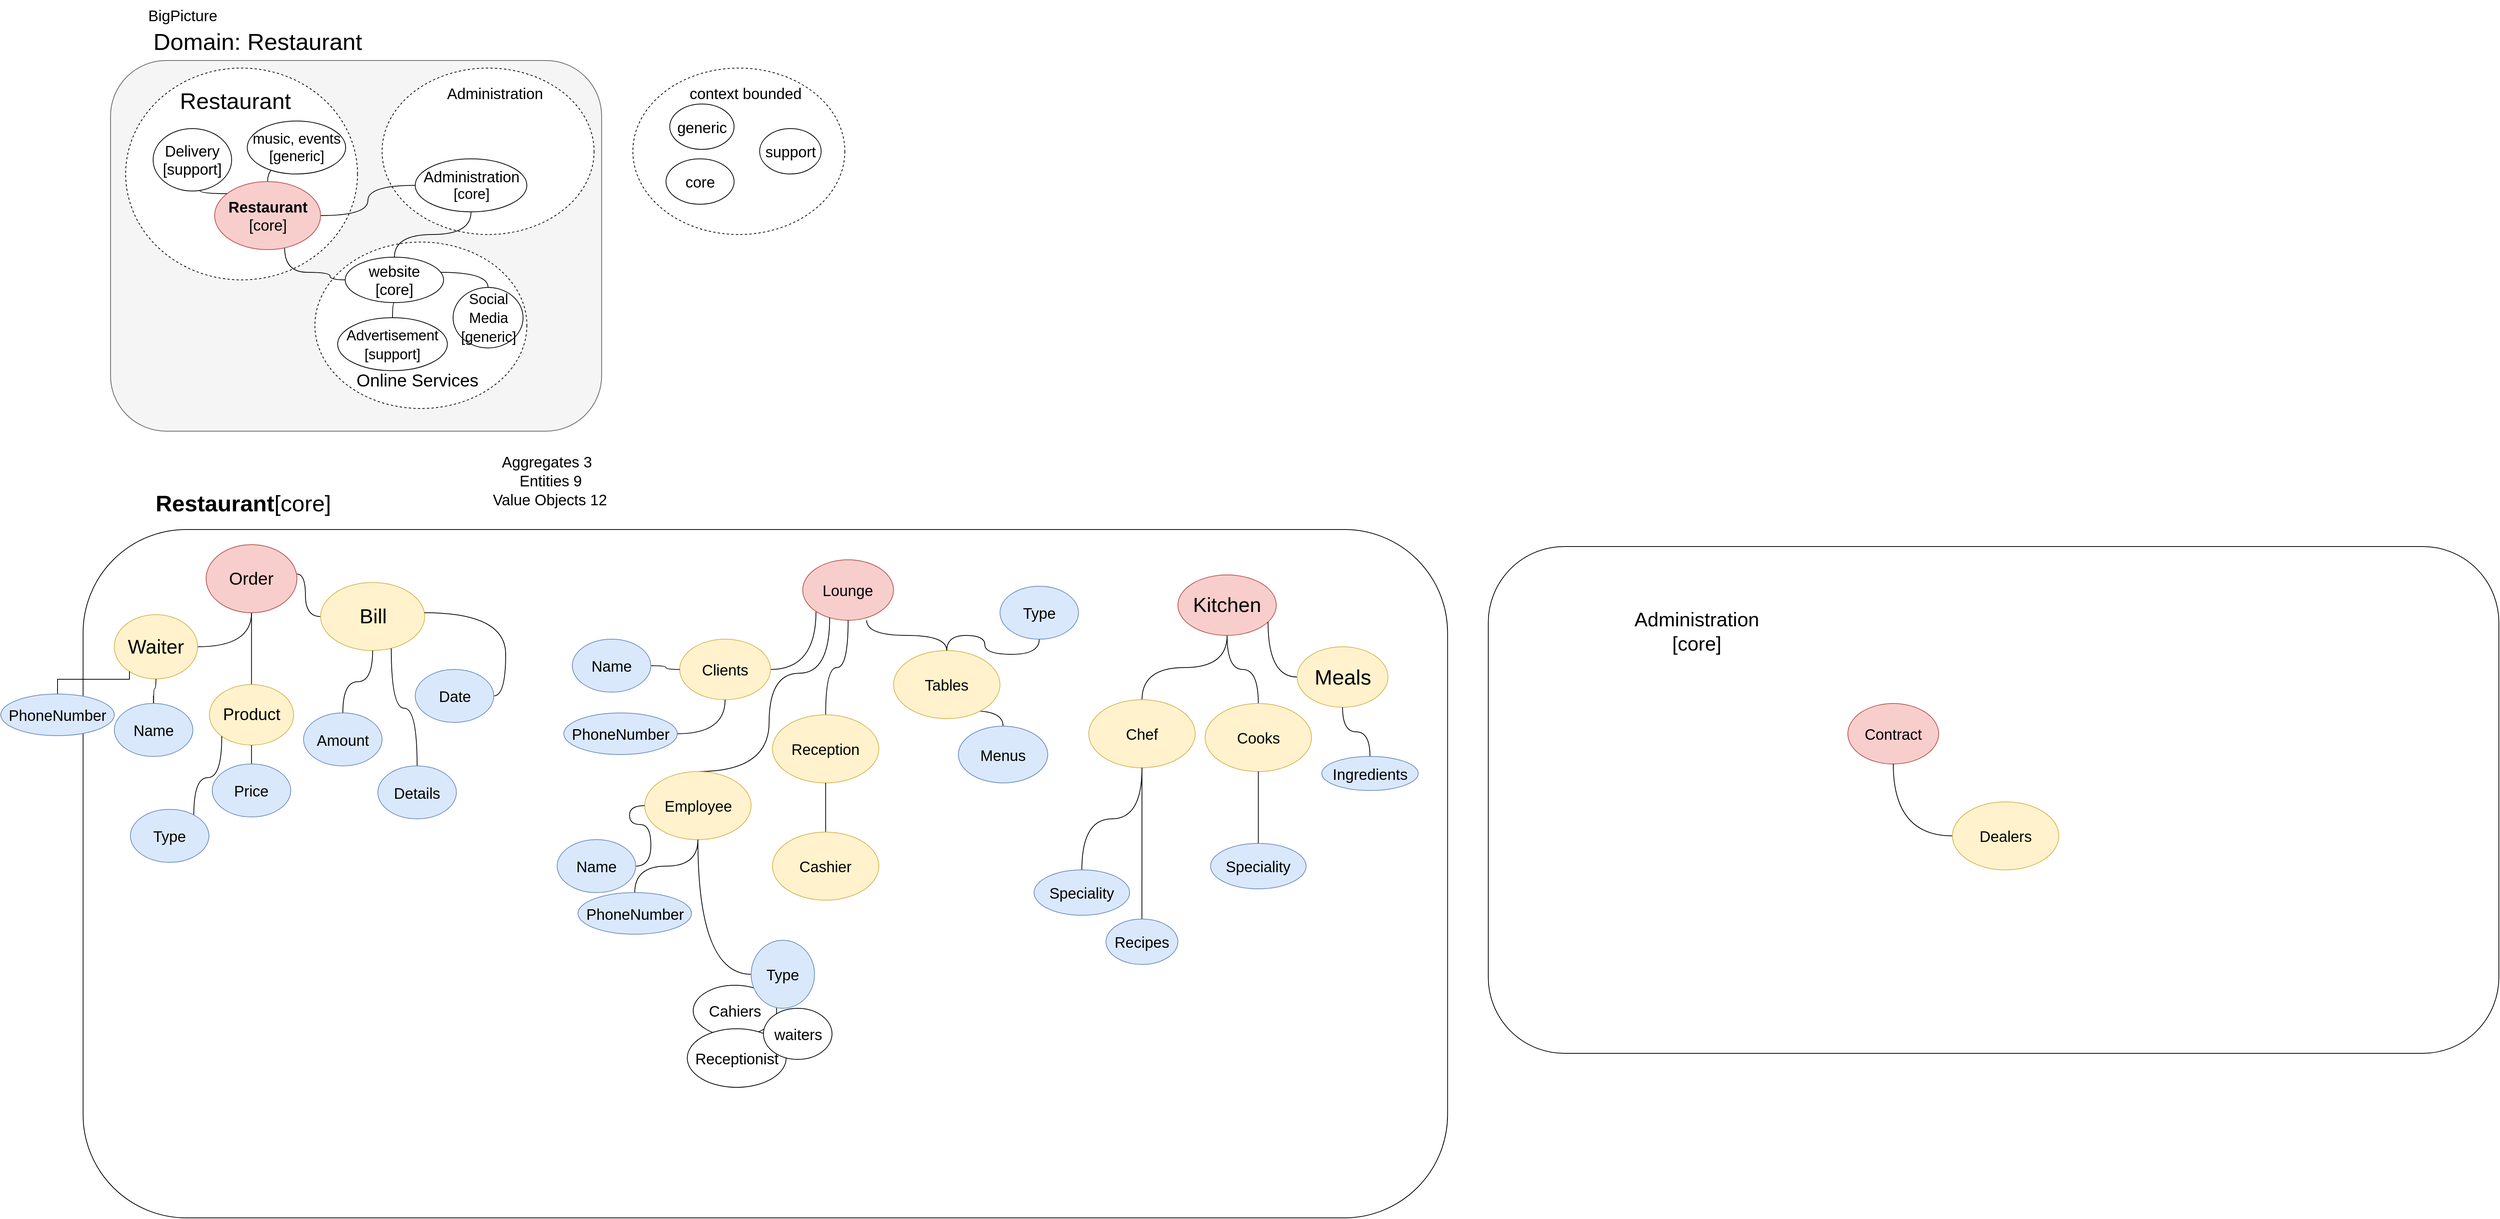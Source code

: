<mxfile version="20.2.0" type="github" pages="3">
  <diagram id="0bSmpJjXT4QHC9Z0yinY" name="Análisis">
    <mxGraphModel dx="3038" dy="-2082" grid="1" gridSize="10" guides="1" tooltips="1" connect="1" arrows="1" fold="1" page="1" pageScale="1" pageWidth="850" pageHeight="1100" math="0" shadow="0">
      <root>
        <mxCell id="0" />
        <mxCell id="1" parent="0" />
        <mxCell id="DAX1vT3-P7WtXW0Bt97T-1" value="" style="rounded=1;whiteSpace=wrap;html=1;fontSize=20;fillColor=#f5f5f5;fontColor=#333333;strokeColor=#666666;" vertex="1" parent="1">
          <mxGeometry x="-370" y="4180" width="648.75" height="490" as="geometry" />
        </mxCell>
        <mxCell id="DAX1vT3-P7WtXW0Bt97T-3" value="" style="ellipse;whiteSpace=wrap;html=1;fontSize=30;dashed=1;" vertex="1" parent="1">
          <mxGeometry x="-350" y="4190" width="306.25" height="280" as="geometry" />
        </mxCell>
        <mxCell id="DAX1vT3-P7WtXW0Bt97T-8" value="" style="ellipse;whiteSpace=wrap;html=1;fontSize=30;dashed=1;" vertex="1" parent="1">
          <mxGeometry x="-100" y="4420" width="280" height="220" as="geometry" />
        </mxCell>
        <mxCell id="lTyua5x1xezrOzLBA2Ur-2" value="" style="ellipse;whiteSpace=wrap;html=1;fontSize=30;dashed=1;" vertex="1" parent="1">
          <mxGeometry x="-11.25" y="4190" width="280" height="220" as="geometry" />
        </mxCell>
        <mxCell id="DAX1vT3-P7WtXW0Bt97T-15" value="" style="rounded=1;whiteSpace=wrap;html=1;fontSize=20;" vertex="1" parent="1">
          <mxGeometry x="-406.25" y="4800" width="1802.5" height="910" as="geometry" />
        </mxCell>
        <mxCell id="0j5r0Ggs8z3PcVSd7wvj-55" style="edgeStyle=orthogonalEdgeStyle;curved=1;orthogonalLoop=1;jettySize=auto;html=1;entryX=0.5;entryY=1;entryDx=0;entryDy=0;fontSize=30;endArrow=none;endFill=0;" edge="1" parent="1" source="0j5r0Ggs8z3PcVSd7wvj-50">
          <mxGeometry relative="1" as="geometry">
            <mxPoint x="153.75" y="3070" as="targetPoint" />
          </mxGeometry>
        </mxCell>
        <mxCell id="0j5r0Ggs8z3PcVSd7wvj-54" style="edgeStyle=orthogonalEdgeStyle;curved=1;orthogonalLoop=1;jettySize=auto;html=1;entryX=0;entryY=0.5;entryDx=0;entryDy=0;fontSize=30;endArrow=none;endFill=0;" edge="1" parent="1" source="0j5r0Ggs8z3PcVSd7wvj-51">
          <mxGeometry relative="1" as="geometry">
            <mxPoint x="113.75" y="3045" as="targetPoint" />
          </mxGeometry>
        </mxCell>
        <mxCell id="0j5r0Ggs8z3PcVSd7wvj-56" style="edgeStyle=orthogonalEdgeStyle;curved=1;orthogonalLoop=1;jettySize=auto;html=1;entryX=1;entryY=1;entryDx=0;entryDy=0;fontSize=30;endArrow=none;endFill=0;" edge="1" parent="1" target="0j5r0Ggs8z3PcVSd7wvj-49">
          <mxGeometry relative="1" as="geometry">
            <mxPoint x="233.75" y="3139.957" as="sourcePoint" />
          </mxGeometry>
        </mxCell>
        <mxCell id="DAX1vT3-P7WtXW0Bt97T-2" value="&lt;font style=&quot;font-size: 31px;&quot;&gt;Domain: &lt;/font&gt;&lt;font style=&quot;font-size: 31px;&quot;&gt;Restaurant&lt;/font&gt;" style="text;html=1;strokeColor=none;fillColor=none;align=center;verticalAlign=middle;whiteSpace=wrap;rounded=0;" vertex="1" parent="1">
          <mxGeometry x="-340" y="4140" width="328.75" height="30" as="geometry" />
        </mxCell>
        <mxCell id="DAX1vT3-P7WtXW0Bt97T-4" value="" style="ellipse;whiteSpace=wrap;html=1;fontSize=30;dashed=1;" vertex="1" parent="1">
          <mxGeometry x="320" y="4190" width="280" height="220" as="geometry" />
        </mxCell>
        <mxCell id="DAX1vT3-P7WtXW0Bt97T-69" style="edgeStyle=orthogonalEdgeStyle;curved=1;orthogonalLoop=1;jettySize=auto;html=1;fontSize=20;endArrow=none;endFill=0;" edge="1" parent="1" source="DAX1vT3-P7WtXW0Bt97T-13" target="DAX1vT3-P7WtXW0Bt97T-59">
          <mxGeometry relative="1" as="geometry">
            <Array as="points">
              <mxPoint x="-140" y="4460" />
              <mxPoint x="-80" y="4460" />
              <mxPoint x="-80" y="4470" />
            </Array>
          </mxGeometry>
        </mxCell>
        <mxCell id="DAX1vT3-P7WtXW0Bt97T-16" value="&lt;font style=&quot;font-size: 30px;&quot;&gt;&lt;b&gt;&lt;font style=&quot;font-size: 30px;&quot;&gt;Restaurant&lt;/font&gt;&lt;/b&gt;[core]&lt;/font&gt;" style="text;html=1;align=center;verticalAlign=middle;resizable=0;points=[];autosize=1;strokeColor=none;fillColor=none;fontSize=23;" vertex="1" parent="1">
          <mxGeometry x="-325" y="4740" width="260" height="50" as="geometry" />
        </mxCell>
        <mxCell id="DAX1vT3-P7WtXW0Bt97T-17" style="edgeStyle=orthogonalEdgeStyle;rounded=0;orthogonalLoop=1;jettySize=auto;html=1;exitX=0.5;exitY=1;exitDx=0;exitDy=0;" edge="1" parent="1">
          <mxGeometry relative="1" as="geometry">
            <mxPoint x="-173.75" y="4900" as="sourcePoint" />
            <mxPoint x="-173.75" y="4900" as="targetPoint" />
          </mxGeometry>
        </mxCell>
        <mxCell id="DAX1vT3-P7WtXW0Bt97T-60" value="&lt;font style=&quot;font-size: 20px;&quot;&gt;context bounded&lt;br&gt;&lt;/font&gt;" style="text;html=1;strokeColor=none;fillColor=none;align=center;verticalAlign=middle;whiteSpace=wrap;rounded=0;dashed=1;fontSize=30;" vertex="1" parent="1">
          <mxGeometry x="388.75" y="4202.5" width="160" height="35" as="geometry" />
        </mxCell>
        <mxCell id="DAX1vT3-P7WtXW0Bt97T-66" value="core" style="ellipse;whiteSpace=wrap;html=1;fontSize=20;" vertex="1" parent="1">
          <mxGeometry x="363.75" y="4310" width="90" height="60" as="geometry" />
        </mxCell>
        <mxCell id="DAX1vT3-P7WtXW0Bt97T-67" value="support" style="ellipse;whiteSpace=wrap;html=1;fontSize=20;" vertex="1" parent="1">
          <mxGeometry x="487.5" y="4270" width="81.25" height="60" as="geometry" />
        </mxCell>
        <mxCell id="DAX1vT3-P7WtXW0Bt97T-68" value="generic" style="ellipse;whiteSpace=wrap;html=1;fontSize=20;" vertex="1" parent="1">
          <mxGeometry x="368.75" y="4237.5" width="85" height="60" as="geometry" />
        </mxCell>
        <mxCell id="DAX1vT3-P7WtXW0Bt97T-139" value="BigPicture" style="text;html=1;align=center;verticalAlign=middle;resizable=0;points=[];autosize=1;strokeColor=none;fillColor=none;fontSize=20;" vertex="1" parent="1">
          <mxGeometry x="-330" y="4100" width="110" height="40" as="geometry" />
        </mxCell>
        <mxCell id="lTyua5x1xezrOzLBA2Ur-38" style="edgeStyle=orthogonalEdgeStyle;curved=1;orthogonalLoop=1;jettySize=auto;html=1;fontSize=20;endArrow=none;endFill=0;" edge="1" parent="1" source="DAX1vT3-P7WtXW0Bt97T-27" target="DAX1vT3-P7WtXW0Bt97T-35">
          <mxGeometry relative="1" as="geometry" />
        </mxCell>
        <mxCell id="DAX1vT3-P7WtXW0Bt97T-27" value="&lt;font style=&quot;font-size: 26px;&quot;&gt;Waiter&lt;/font&gt;" style="ellipse;whiteSpace=wrap;html=1;fillColor=#fff2cc;strokeColor=#d6b656;" vertex="1" parent="1">
          <mxGeometry x="-365" y="4912.5" width="110" height="85" as="geometry" />
        </mxCell>
        <mxCell id="lTyua5x1xezrOzLBA2Ur-39" style="edgeStyle=orthogonalEdgeStyle;curved=1;orthogonalLoop=1;jettySize=auto;html=1;fontSize=20;endArrow=none;endFill=0;" edge="1" parent="1" source="DAX1vT3-P7WtXW0Bt97T-32" target="DAX1vT3-P7WtXW0Bt97T-35">
          <mxGeometry relative="1" as="geometry" />
        </mxCell>
        <mxCell id="DAX1vT3-P7WtXW0Bt97T-32" value="&lt;font style=&quot;font-size: 22px;&quot;&gt;Product&lt;/font&gt;" style="ellipse;whiteSpace=wrap;html=1;fillColor=#fff2cc;strokeColor=#d6b656;" vertex="1" parent="1">
          <mxGeometry x="-239.38" y="5005" width="111.25" height="80" as="geometry" />
        </mxCell>
        <mxCell id="DAX1vT3-P7WtXW0Bt97T-35" value="&lt;font style=&quot;font-size: 23px;&quot;&gt;Order&lt;/font&gt;" style="ellipse;whiteSpace=wrap;html=1;fillColor=#f8cecc;strokeColor=#b85450;" vertex="1" parent="1">
          <mxGeometry x="-243.75" y="4820" width="120" height="90" as="geometry" />
        </mxCell>
        <mxCell id="lTyua5x1xezrOzLBA2Ur-41" style="edgeStyle=orthogonalEdgeStyle;curved=1;orthogonalLoop=1;jettySize=auto;html=1;entryX=1;entryY=0.432;entryDx=0;entryDy=0;entryPerimeter=0;fontSize=20;endArrow=none;endFill=0;" edge="1" parent="1" source="DAX1vT3-P7WtXW0Bt97T-37" target="DAX1vT3-P7WtXW0Bt97T-35">
          <mxGeometry relative="1" as="geometry" />
        </mxCell>
        <mxCell id="DAX1vT3-P7WtXW0Bt97T-37" value="&lt;font style=&quot;font-size: 27px;&quot;&gt;B&lt;/font&gt;&lt;font style=&quot;font-size: 27px;&quot;&gt;&lt;span dir=&quot;ltr&quot; data-tl=&quot;es&quot; data-sl=&quot;en&quot; tabindex=&quot;0&quot; role=&quot;button&quot; data-term-type=&quot;tl&quot; class=&quot;kgnlhe&quot;&gt;&lt;font style=&quot;font-size: 27px;&quot;&gt;i&lt;/font&gt;ll&lt;/span&gt;&lt;/font&gt;" style="ellipse;whiteSpace=wrap;html=1;fillColor=#fff2cc;strokeColor=#d6b656;" vertex="1" parent="1">
          <mxGeometry x="-92.5" y="4870" width="137.5" height="90" as="geometry" />
        </mxCell>
        <mxCell id="lTyua5x1xezrOzLBA2Ur-42" style="edgeStyle=orthogonalEdgeStyle;curved=1;orthogonalLoop=1;jettySize=auto;html=1;fontSize=20;endArrow=none;endFill=0;entryX=0;entryY=1;entryDx=0;entryDy=0;" edge="1" parent="1" source="DAX1vT3-P7WtXW0Bt97T-115" target="DAX1vT3-P7WtXW0Bt97T-129">
          <mxGeometry relative="1" as="geometry" />
        </mxCell>
        <mxCell id="DAX1vT3-P7WtXW0Bt97T-115" value="Clients" style="ellipse;whiteSpace=wrap;html=1;fontSize=20;fillColor=#fff2cc;strokeColor=#d6b656;" vertex="1" parent="1">
          <mxGeometry x="381.88" y="4945" width="120" height="80" as="geometry" />
        </mxCell>
        <mxCell id="lTyua5x1xezrOzLBA2Ur-45" style="edgeStyle=orthogonalEdgeStyle;curved=1;orthogonalLoop=1;jettySize=auto;html=1;entryX=0.5;entryY=1;entryDx=0;entryDy=0;fontSize=20;endArrow=none;endFill=0;" edge="1" parent="1" source="DAX1vT3-P7WtXW0Bt97T-126" target="DAX1vT3-P7WtXW0Bt97T-131">
          <mxGeometry relative="1" as="geometry" />
        </mxCell>
        <mxCell id="DAX1vT3-P7WtXW0Bt97T-126" value="Menus" style="ellipse;whiteSpace=wrap;html=1;fontSize=20;fillColor=#dae8fc;strokeColor=#6c8ebf;" vertex="1" parent="1">
          <mxGeometry x="750" y="5060" width="118.12" height="75" as="geometry" />
        </mxCell>
        <mxCell id="DAX1vT3-P7WtXW0Bt97T-129" value="&lt;span dir=&quot;ltr&quot; data-tl=&quot;es&quot; data-sl=&quot;en&quot; tabindex=&quot;0&quot; role=&quot;button&quot; data-term-type=&quot;tl&quot; class=&quot;kgnlhe&quot;&gt;Lounge&lt;/span&gt;" style="ellipse;whiteSpace=wrap;html=1;fontSize=20;fillColor=#f8cecc;strokeColor=#b85450;" vertex="1" parent="1">
          <mxGeometry x="544.38" y="4840" width="120" height="80" as="geometry" />
        </mxCell>
        <mxCell id="lTyua5x1xezrOzLBA2Ur-72" style="edgeStyle=orthogonalEdgeStyle;curved=1;orthogonalLoop=1;jettySize=auto;html=1;fontSize=20;endArrow=none;endFill=0;" edge="1" parent="1" source="DAX1vT3-P7WtXW0Bt97T-130" target="DAX1vT3-P7WtXW0Bt97T-129">
          <mxGeometry relative="1" as="geometry" />
        </mxCell>
        <mxCell id="DAX1vT3-P7WtXW0Bt97T-130" value="Reception" style="ellipse;whiteSpace=wrap;html=1;fontSize=20;fillColor=#fff2cc;strokeColor=#d6b656;" vertex="1" parent="1">
          <mxGeometry x="504.38" y="5045" width="140.62" height="90" as="geometry" />
        </mxCell>
        <mxCell id="lTyua5x1xezrOzLBA2Ur-43" style="edgeStyle=orthogonalEdgeStyle;curved=1;orthogonalLoop=1;jettySize=auto;html=1;fontSize=20;endArrow=none;endFill=0;entryX=0.704;entryY=1;entryDx=0;entryDy=0;entryPerimeter=0;" edge="1" parent="1" source="DAX1vT3-P7WtXW0Bt97T-131" target="DAX1vT3-P7WtXW0Bt97T-129">
          <mxGeometry relative="1" as="geometry" />
        </mxCell>
        <mxCell id="DAX1vT3-P7WtXW0Bt97T-131" value="Tables" style="ellipse;whiteSpace=wrap;html=1;fontSize=20;fillColor=#fff2cc;strokeColor=#d6b656;" vertex="1" parent="1">
          <mxGeometry x="664.38" y="4960" width="140.62" height="90" as="geometry" />
        </mxCell>
        <mxCell id="lTyua5x1xezrOzLBA2Ur-9" style="edgeStyle=orthogonalEdgeStyle;curved=1;orthogonalLoop=1;jettySize=auto;html=1;fontSize=19;endArrow=none;endFill=0;" edge="1" parent="1" source="DAX1vT3-P7WtXW0Bt97T-59" target="lTyua5x1xezrOzLBA2Ur-4">
          <mxGeometry relative="1" as="geometry" />
        </mxCell>
        <mxCell id="DAX1vT3-P7WtXW0Bt97T-6" value="Restaurant" style="text;html=1;strokeColor=none;fillColor=none;align=center;verticalAlign=middle;whiteSpace=wrap;rounded=0;dashed=1;fontSize=30;" vertex="1" parent="1">
          <mxGeometry x="-240" y="4227.5" width="70" height="10" as="geometry" />
        </mxCell>
        <mxCell id="lTyua5x1xezrOzLBA2Ur-12" style="edgeStyle=orthogonalEdgeStyle;curved=1;orthogonalLoop=1;jettySize=auto;html=1;fontSize=19;endArrow=none;endFill=0;" edge="1" parent="1" source="DAX1vT3-P7WtXW0Bt97T-13" target="DAX1vT3-P7WtXW0Bt97T-65">
          <mxGeometry relative="1" as="geometry" />
        </mxCell>
        <mxCell id="lTyua5x1xezrOzLBA2Ur-13" style="edgeStyle=orthogonalEdgeStyle;curved=1;orthogonalLoop=1;jettySize=auto;html=1;fontSize=19;endArrow=none;endFill=0;" edge="1" parent="1" source="DAX1vT3-P7WtXW0Bt97T-13" target="lTyua5x1xezrOzLBA2Ur-4">
          <mxGeometry relative="1" as="geometry" />
        </mxCell>
        <mxCell id="DAX1vT3-P7WtXW0Bt97T-13" value="&lt;div style=&quot;font-size: 20px;&quot;&gt;&lt;font style=&quot;font-size: 20px;&quot;&gt;&lt;b&gt;&lt;font style=&quot;font-size: 20px;&quot;&gt;Restaurant&lt;/font&gt;&lt;/b&gt;&lt;/font&gt;&lt;/div&gt;&lt;div style=&quot;font-size: 20px;&quot;&gt;&lt;font style=&quot;font-size: 20px;&quot;&gt;[core]&lt;/font&gt;&lt;/div&gt;" style="ellipse;whiteSpace=wrap;html=1;fillColor=#f8cecc;strokeColor=#b85450;" vertex="1" parent="1">
          <mxGeometry x="-232.5" y="4340" width="140" height="90" as="geometry" />
        </mxCell>
        <mxCell id="DAX1vT3-P7WtXW0Bt97T-59" value="&lt;div&gt;website&lt;/div&gt;&lt;div&gt;[core]&lt;/div&gt;" style="ellipse;whiteSpace=wrap;html=1;fontSize=20;" vertex="1" parent="1">
          <mxGeometry x="-60" y="4440" width="130" height="60" as="geometry" />
        </mxCell>
        <mxCell id="DAX1vT3-P7WtXW0Bt97T-61" value="&lt;font style=&quot;font-size: 23px;&quot;&gt;Online Services&lt;/font&gt;" style="text;html=1;strokeColor=none;fillColor=none;align=center;verticalAlign=middle;whiteSpace=wrap;rounded=0;dashed=1;fontSize=30;" vertex="1" parent="1">
          <mxGeometry x="-92.5" y="4590" width="255" height="20" as="geometry" />
        </mxCell>
        <mxCell id="lTyua5x1xezrOzLBA2Ur-17" style="edgeStyle=orthogonalEdgeStyle;curved=1;orthogonalLoop=1;jettySize=auto;html=1;fontSize=19;endArrow=none;endFill=0;" edge="1" parent="1" source="DAX1vT3-P7WtXW0Bt97T-62" target="DAX1vT3-P7WtXW0Bt97T-59">
          <mxGeometry relative="1" as="geometry">
            <Array as="points">
              <mxPoint x="129" y="4460" />
            </Array>
          </mxGeometry>
        </mxCell>
        <mxCell id="DAX1vT3-P7WtXW0Bt97T-62" value="&lt;div align=&quot;center&quot;&gt;&lt;font style=&quot;font-size: 19px;&quot;&gt;Social Media &lt;/font&gt;&lt;font style=&quot;font-size: 19px;&quot;&gt;[generic]&lt;/font&gt;&lt;/div&gt;" style="ellipse;whiteSpace=wrap;html=1;fontSize=20;align=center;" vertex="1" parent="1">
          <mxGeometry x="82.5" y="4480" width="92.5" height="80" as="geometry" />
        </mxCell>
        <mxCell id="lTyua5x1xezrOzLBA2Ur-14" style="edgeStyle=orthogonalEdgeStyle;curved=1;orthogonalLoop=1;jettySize=auto;html=1;fontSize=19;endArrow=none;endFill=0;" edge="1" parent="1" source="DAX1vT3-P7WtXW0Bt97T-63" target="DAX1vT3-P7WtXW0Bt97T-59">
          <mxGeometry relative="1" as="geometry" />
        </mxCell>
        <mxCell id="DAX1vT3-P7WtXW0Bt97T-63" value="&lt;font style=&quot;font-size: 19px;&quot;&gt;Advertisement&lt;br&gt;[support]&lt;/font&gt;" style="ellipse;whiteSpace=wrap;html=1;fontSize=20;" vertex="1" parent="1">
          <mxGeometry x="-70" y="4520" width="145" height="70" as="geometry" />
        </mxCell>
        <mxCell id="lTyua5x1xezrOzLBA2Ur-10" style="edgeStyle=orthogonalEdgeStyle;curved=1;orthogonalLoop=1;jettySize=auto;html=1;fontSize=19;endArrow=none;endFill=0;" edge="1" parent="1" source="DAX1vT3-P7WtXW0Bt97T-64" target="DAX1vT3-P7WtXW0Bt97T-13">
          <mxGeometry relative="1" as="geometry">
            <Array as="points">
              <mxPoint x="-252" y="4356" />
            </Array>
          </mxGeometry>
        </mxCell>
        <mxCell id="DAX1vT3-P7WtXW0Bt97T-64" value="&lt;div&gt;Delivery&lt;/div&gt;&lt;div&gt;[support]&lt;/div&gt;" style="ellipse;whiteSpace=wrap;html=1;fontSize=20;" vertex="1" parent="1">
          <mxGeometry x="-313.75" y="4270" width="103.75" height="82.5" as="geometry" />
        </mxCell>
        <mxCell id="DAX1vT3-P7WtXW0Bt97T-65" value="&lt;div style=&quot;font-size: 19px;&quot;&gt;&lt;font style=&quot;font-size: 19px;&quot;&gt;music, events&lt;br&gt;&lt;/font&gt;&lt;/div&gt;&lt;div style=&quot;font-size: 19px;&quot;&gt;&lt;font style=&quot;font-size: 19px;&quot;&gt;[generic]&lt;/font&gt;&lt;/div&gt;" style="ellipse;whiteSpace=wrap;html=1;fontSize=20;" vertex="1" parent="1">
          <mxGeometry x="-189.37" y="4260" width="130" height="70" as="geometry" />
        </mxCell>
        <mxCell id="lTyua5x1xezrOzLBA2Ur-4" value="&lt;font style=&quot;font-size: 20px;&quot;&gt;Administration&lt;/font&gt;&lt;div style=&quot;font-size: 19px;&quot;&gt;&lt;font style=&quot;font-size: 19px;&quot;&gt;[core]&lt;/font&gt;&lt;/div&gt;" style="ellipse;whiteSpace=wrap;html=1;fontSize=20;" vertex="1" parent="1">
          <mxGeometry x="32.5" y="4310" width="147.5" height="70" as="geometry" />
        </mxCell>
        <mxCell id="lTyua5x1xezrOzLBA2Ur-6" value="&lt;font style=&quot;font-size: 20px;&quot;&gt;Administration&lt;/font&gt;" style="text;html=1;strokeColor=none;fillColor=none;align=center;verticalAlign=middle;whiteSpace=wrap;rounded=0;dashed=1;fontSize=30;" vertex="1" parent="1">
          <mxGeometry x="57.5" y="4202.5" width="160" height="35" as="geometry" />
        </mxCell>
        <mxCell id="lTyua5x1xezrOzLBA2Ur-18" value="" style="rounded=1;whiteSpace=wrap;html=1;fontSize=20;" vertex="1" parent="1">
          <mxGeometry x="1450" y="4822.5" width="1335" height="670" as="geometry" />
        </mxCell>
        <mxCell id="lTyua5x1xezrOzLBA2Ur-19" value="&lt;div style=&quot;font-size: 26px;&quot;&gt;&lt;font style=&quot;font-size: 26px;&quot;&gt;Administration&lt;/font&gt;&lt;/div&gt;&lt;div style=&quot;font-size: 26px;&quot;&gt;&lt;font style=&quot;font-size: 26px;&quot;&gt;[core]&lt;/font&gt;&lt;/div&gt;" style="text;html=1;align=center;verticalAlign=middle;resizable=0;points=[];autosize=1;strokeColor=none;fillColor=none;fontSize=23;" vertex="1" parent="1">
          <mxGeometry x="1630" y="4895" width="190" height="80" as="geometry" />
        </mxCell>
        <mxCell id="DAX1vT3-P7WtXW0Bt97T-117" value="Contract" style="ellipse;whiteSpace=wrap;html=1;fontSize=20;fillColor=#f8cecc;strokeColor=#b85450;" vertex="1" parent="1">
          <mxGeometry x="1925" y="5030" width="120" height="80" as="geometry" />
        </mxCell>
        <mxCell id="lTyua5x1xezrOzLBA2Ur-61" style="edgeStyle=orthogonalEdgeStyle;curved=1;orthogonalLoop=1;jettySize=auto;html=1;fontSize=20;endArrow=none;endFill=0;" edge="1" parent="1" source="DAX1vT3-P7WtXW0Bt97T-120" target="DAX1vT3-P7WtXW0Bt97T-117">
          <mxGeometry relative="1" as="geometry" />
        </mxCell>
        <mxCell id="DAX1vT3-P7WtXW0Bt97T-120" value="&lt;span class=&quot;VIiyi&quot; lang=&quot;en&quot;&gt;&lt;span data-number-of-phrases=&quot;1&quot; data-phrase-index=&quot;0&quot; data-language-to-translate-into=&quot;es&quot; data-language-for-alternatives=&quot;en&quot; class=&quot;JLqJ4b ChMk0b&quot;&gt;&lt;span class=&quot;Q4iAWc&quot;&gt;Dealers&lt;/span&gt;&lt;/span&gt;&lt;/span&gt;" style="ellipse;whiteSpace=wrap;html=1;fontSize=20;fillColor=#fff2cc;strokeColor=#d6b656;" vertex="1" parent="1">
          <mxGeometry x="2063.12" y="5160" width="140.62" height="90" as="geometry" />
        </mxCell>
        <mxCell id="lTyua5x1xezrOzLBA2Ur-36" style="edgeStyle=orthogonalEdgeStyle;curved=1;orthogonalLoop=1;jettySize=auto;html=1;fontSize=20;endArrow=none;endFill=0;" edge="1" parent="1" source="DAX1vT3-P7WtXW0Bt97T-122" target="lTyua5x1xezrOzLBA2Ur-22">
          <mxGeometry relative="1" as="geometry" />
        </mxCell>
        <mxCell id="DAX1vT3-P7WtXW0Bt97T-122" value="Cooks" style="ellipse;whiteSpace=wrap;html=1;fontSize=20;fillColor=#fff2cc;strokeColor=#d6b656;" vertex="1" parent="1">
          <mxGeometry x="1075.94" y="5030" width="140.62" height="90" as="geometry" />
        </mxCell>
        <mxCell id="lTyua5x1xezrOzLBA2Ur-35" style="edgeStyle=orthogonalEdgeStyle;curved=1;orthogonalLoop=1;jettySize=auto;html=1;fontSize=20;endArrow=none;endFill=0;" edge="1" parent="1" source="DAX1vT3-P7WtXW0Bt97T-123" target="lTyua5x1xezrOzLBA2Ur-22">
          <mxGeometry relative="1" as="geometry" />
        </mxCell>
        <mxCell id="DAX1vT3-P7WtXW0Bt97T-123" value="Chef" style="ellipse;whiteSpace=wrap;html=1;fontSize=20;fillColor=#fff2cc;strokeColor=#d6b656;" vertex="1" parent="1">
          <mxGeometry x="922.25" y="5025" width="140.62" height="90" as="geometry" />
        </mxCell>
        <mxCell id="lTyua5x1xezrOzLBA2Ur-22" value="&lt;font style=&quot;font-size: 27px;&quot;&gt;Kitchen&lt;/font&gt;" style="ellipse;whiteSpace=wrap;html=1;fillColor=#f8cecc;strokeColor=#b85450;" vertex="1" parent="1">
          <mxGeometry x="1040" y="4860" width="130" height="80" as="geometry" />
        </mxCell>
        <mxCell id="lTyua5x1xezrOzLBA2Ur-37" style="edgeStyle=orthogonalEdgeStyle;curved=1;orthogonalLoop=1;jettySize=auto;html=1;entryX=0.916;entryY=0.778;entryDx=0;entryDy=0;entryPerimeter=0;fontSize=20;endArrow=none;endFill=0;" edge="1" parent="1" source="lTyua5x1xezrOzLBA2Ur-24" target="lTyua5x1xezrOzLBA2Ur-22">
          <mxGeometry relative="1" as="geometry" />
        </mxCell>
        <mxCell id="lTyua5x1xezrOzLBA2Ur-24" value="&lt;font style=&quot;font-size: 28px;&quot;&gt;Meals&lt;/font&gt;" style="ellipse;whiteSpace=wrap;html=1;fillColor=#fff2cc;strokeColor=#d6b656;" vertex="1" parent="1">
          <mxGeometry x="1197.5" y="4955" width="120" height="80" as="geometry" />
        </mxCell>
        <mxCell id="lTyua5x1xezrOzLBA2Ur-73" style="edgeStyle=orthogonalEdgeStyle;curved=1;orthogonalLoop=1;jettySize=auto;html=1;entryX=0.5;entryY=1;entryDx=0;entryDy=0;fontSize=20;endArrow=none;endFill=0;" edge="1" parent="1" source="lTyua5x1xezrOzLBA2Ur-27" target="DAX1vT3-P7WtXW0Bt97T-130">
          <mxGeometry relative="1" as="geometry" />
        </mxCell>
        <mxCell id="lTyua5x1xezrOzLBA2Ur-27" value="C&lt;span dir=&quot;ltr&quot; data-tl=&quot;es&quot; data-sl=&quot;en&quot; tabindex=&quot;0&quot; role=&quot;button&quot; data-term-type=&quot;tl&quot; class=&quot;kgnlhe&quot;&gt;ashier&lt;/span&gt;" style="ellipse;whiteSpace=wrap;html=1;fontSize=20;fillColor=#fff2cc;strokeColor=#d6b656;" vertex="1" parent="1">
          <mxGeometry x="504.38" y="5200" width="140.62" height="90" as="geometry" />
        </mxCell>
        <mxCell id="lTyua5x1xezrOzLBA2Ur-28" value="Cahiers" style="ellipse;whiteSpace=wrap;html=1;fontSize=20;" vertex="1" parent="1">
          <mxGeometry x="399.69" y="5402.5" width="110.31" height="67.5" as="geometry" />
        </mxCell>
        <mxCell id="lTyua5x1xezrOzLBA2Ur-30" value="Receptionist" style="ellipse;whiteSpace=wrap;html=1;fontSize=20;" vertex="1" parent="1">
          <mxGeometry x="391.88" y="5460" width="130.62" height="77.5" as="geometry" />
        </mxCell>
        <mxCell id="lTyua5x1xezrOzLBA2Ur-54" style="edgeStyle=orthogonalEdgeStyle;curved=1;orthogonalLoop=1;jettySize=auto;html=1;fontSize=20;endArrow=none;endFill=0;" edge="1" parent="1" source="lTyua5x1xezrOzLBA2Ur-32" target="lTyua5x1xezrOzLBA2Ur-24">
          <mxGeometry relative="1" as="geometry" />
        </mxCell>
        <mxCell id="lTyua5x1xezrOzLBA2Ur-32" value="Ingredients" style="ellipse;whiteSpace=wrap;html=1;fontSize=20;fillColor=#dae8fc;strokeColor=#6c8ebf;" vertex="1" parent="1">
          <mxGeometry x="1230" y="5100" width="127.5" height="45" as="geometry" />
        </mxCell>
        <mxCell id="lTyua5x1xezrOzLBA2Ur-53" style="edgeStyle=orthogonalEdgeStyle;curved=1;orthogonalLoop=1;jettySize=auto;html=1;fontSize=20;endArrow=none;endFill=0;" edge="1" parent="1" source="lTyua5x1xezrOzLBA2Ur-33" target="DAX1vT3-P7WtXW0Bt97T-123">
          <mxGeometry relative="1" as="geometry" />
        </mxCell>
        <mxCell id="lTyua5x1xezrOzLBA2Ur-33" value="Recipes" style="ellipse;whiteSpace=wrap;html=1;fontSize=20;fillColor=#dae8fc;strokeColor=#6c8ebf;" vertex="1" parent="1">
          <mxGeometry x="945" y="5315" width="95" height="60" as="geometry" />
        </mxCell>
        <mxCell id="lTyua5x1xezrOzLBA2Ur-52" style="edgeStyle=orthogonalEdgeStyle;curved=1;orthogonalLoop=1;jettySize=auto;html=1;fontSize=20;endArrow=none;endFill=0;" edge="1" parent="1" source="lTyua5x1xezrOzLBA2Ur-34" target="DAX1vT3-P7WtXW0Bt97T-123">
          <mxGeometry relative="1" as="geometry" />
        </mxCell>
        <mxCell id="lTyua5x1xezrOzLBA2Ur-34" value="Speciality" style="ellipse;whiteSpace=wrap;html=1;fontSize=20;fillColor=#dae8fc;strokeColor=#6c8ebf;" vertex="1" parent="1">
          <mxGeometry x="850" y="5250" width="126.25" height="60" as="geometry" />
        </mxCell>
        <mxCell id="lTyua5x1xezrOzLBA2Ur-49" value="Value Objects 12" style="text;html=1;align=center;verticalAlign=middle;resizable=0;points=[];autosize=1;strokeColor=none;fillColor=none;fontSize=20;" vertex="1" parent="1">
          <mxGeometry x="125" y="4740" width="170" height="40" as="geometry" />
        </mxCell>
        <mxCell id="lTyua5x1xezrOzLBA2Ur-50" value="Aggregates 3" style="text;html=1;align=center;verticalAlign=middle;resizable=0;points=[];autosize=1;strokeColor=none;fillColor=none;fontSize=20;" vertex="1" parent="1">
          <mxGeometry x="136.25" y="4690" width="140" height="40" as="geometry" />
        </mxCell>
        <mxCell id="lTyua5x1xezrOzLBA2Ur-51" value="Entities 9" style="text;html=1;align=center;verticalAlign=middle;resizable=0;points=[];autosize=1;strokeColor=none;fillColor=none;fontSize=20;" vertex="1" parent="1">
          <mxGeometry x="156.25" y="4715" width="110" height="40" as="geometry" />
        </mxCell>
        <mxCell id="lTyua5x1xezrOzLBA2Ur-57" style="edgeStyle=orthogonalEdgeStyle;curved=1;orthogonalLoop=1;jettySize=auto;html=1;fontSize=20;endArrow=none;endFill=0;" edge="1" parent="1" source="lTyua5x1xezrOzLBA2Ur-56" target="DAX1vT3-P7WtXW0Bt97T-32">
          <mxGeometry relative="1" as="geometry" />
        </mxCell>
        <mxCell id="lTyua5x1xezrOzLBA2Ur-56" value="Price" style="ellipse;whiteSpace=wrap;html=1;fontSize=20;fillColor=#dae8fc;strokeColor=#6c8ebf;" vertex="1" parent="1">
          <mxGeometry x="-235.62" y="5110" width="103.75" height="70" as="geometry" />
        </mxCell>
        <mxCell id="lTyua5x1xezrOzLBA2Ur-63" style="edgeStyle=orthogonalEdgeStyle;curved=1;orthogonalLoop=1;jettySize=auto;html=1;fontSize=20;endArrow=none;endFill=0;" edge="1" parent="1" source="lTyua5x1xezrOzLBA2Ur-62" target="DAX1vT3-P7WtXW0Bt97T-27">
          <mxGeometry relative="1" as="geometry" />
        </mxCell>
        <mxCell id="hv1RF9TcLmQcWsHln04_-3" style="edgeStyle=orthogonalEdgeStyle;rounded=0;orthogonalLoop=1;jettySize=auto;html=1;exitX=0.5;exitY=0;exitDx=0;exitDy=0;fontSize=26;endArrow=none;endFill=0;" edge="1" parent="1" source="lTyua5x1xezrOzLBA2Ur-62">
          <mxGeometry relative="1" as="geometry">
            <mxPoint x="-313.385" y="5020" as="targetPoint" />
          </mxGeometry>
        </mxCell>
        <mxCell id="lTyua5x1xezrOzLBA2Ur-62" value="Name" style="ellipse;whiteSpace=wrap;html=1;fontSize=20;fillColor=#dae8fc;strokeColor=#6c8ebf;" vertex="1" parent="1">
          <mxGeometry x="-365" y="5030" width="103.75" height="70" as="geometry" />
        </mxCell>
        <mxCell id="lTyua5x1xezrOzLBA2Ur-66" style="edgeStyle=orthogonalEdgeStyle;curved=1;orthogonalLoop=1;jettySize=auto;html=1;entryX=0;entryY=1;entryDx=0;entryDy=0;fontSize=20;endArrow=none;endFill=0;" edge="1" parent="1" source="lTyua5x1xezrOzLBA2Ur-65" target="DAX1vT3-P7WtXW0Bt97T-32">
          <mxGeometry relative="1" as="geometry">
            <Array as="points">
              <mxPoint x="-260" y="5128" />
              <mxPoint x="-223" y="5128" />
            </Array>
          </mxGeometry>
        </mxCell>
        <mxCell id="lTyua5x1xezrOzLBA2Ur-65" value="Type" style="ellipse;whiteSpace=wrap;html=1;fontSize=20;fillColor=#dae8fc;strokeColor=#6c8ebf;" vertex="1" parent="1">
          <mxGeometry x="-343.75" y="5170" width="103.75" height="70" as="geometry" />
        </mxCell>
        <mxCell id="lTyua5x1xezrOzLBA2Ur-75" style="edgeStyle=orthogonalEdgeStyle;curved=1;orthogonalLoop=1;jettySize=auto;html=1;fontSize=20;endArrow=none;endFill=0;" edge="1" parent="1" source="lTyua5x1xezrOzLBA2Ur-67" target="DAX1vT3-P7WtXW0Bt97T-115">
          <mxGeometry relative="1" as="geometry" />
        </mxCell>
        <mxCell id="lTyua5x1xezrOzLBA2Ur-67" value="Name" style="ellipse;whiteSpace=wrap;html=1;fontSize=20;fillColor=#dae8fc;strokeColor=#6c8ebf;" vertex="1" parent="1">
          <mxGeometry x="240" y="4945" width="103.75" height="70" as="geometry" />
        </mxCell>
        <mxCell id="lTyua5x1xezrOzLBA2Ur-86" style="edgeStyle=orthogonalEdgeStyle;curved=1;orthogonalLoop=1;jettySize=auto;html=1;fontSize=20;endArrow=none;endFill=0;" edge="1" parent="1" source="lTyua5x1xezrOzLBA2Ur-68" target="DAX1vT3-P7WtXW0Bt97T-115">
          <mxGeometry relative="1" as="geometry" />
        </mxCell>
        <mxCell id="lTyua5x1xezrOzLBA2Ur-68" value="PhoneNumber" style="ellipse;whiteSpace=wrap;html=1;fontSize=20;fillColor=#dae8fc;strokeColor=#6c8ebf;" vertex="1" parent="1">
          <mxGeometry x="228.75" y="5042.5" width="150" height="55" as="geometry" />
        </mxCell>
        <mxCell id="lTyua5x1xezrOzLBA2Ur-85" style="edgeStyle=orthogonalEdgeStyle;curved=1;orthogonalLoop=1;jettySize=auto;html=1;fontSize=20;endArrow=none;endFill=0;" edge="1" parent="1" source="lTyua5x1xezrOzLBA2Ur-69" target="DAX1vT3-P7WtXW0Bt97T-129">
          <mxGeometry relative="1" as="geometry">
            <Array as="points">
              <mxPoint x="500" y="5120" />
              <mxPoint x="500" y="4990" />
              <mxPoint x="580" y="4990" />
            </Array>
          </mxGeometry>
        </mxCell>
        <mxCell id="lTyua5x1xezrOzLBA2Ur-69" value="Employee" style="ellipse;whiteSpace=wrap;html=1;fontSize=20;fillColor=#fff2cc;strokeColor=#d6b656;" vertex="1" parent="1">
          <mxGeometry x="335.63" y="5120" width="140.62" height="90" as="geometry" />
        </mxCell>
        <mxCell id="lTyua5x1xezrOzLBA2Ur-78" style="edgeStyle=orthogonalEdgeStyle;curved=1;orthogonalLoop=1;jettySize=auto;html=1;fontSize=20;endArrow=none;endFill=0;" edge="1" parent="1" source="lTyua5x1xezrOzLBA2Ur-77" target="lTyua5x1xezrOzLBA2Ur-69">
          <mxGeometry relative="1" as="geometry" />
        </mxCell>
        <mxCell id="lTyua5x1xezrOzLBA2Ur-77" value="Name" style="ellipse;whiteSpace=wrap;html=1;fontSize=20;fillColor=#dae8fc;strokeColor=#6c8ebf;" vertex="1" parent="1">
          <mxGeometry x="220" y="5210" width="103.75" height="70" as="geometry" />
        </mxCell>
        <mxCell id="lTyua5x1xezrOzLBA2Ur-80" style="edgeStyle=orthogonalEdgeStyle;curved=1;orthogonalLoop=1;jettySize=auto;html=1;fontSize=20;endArrow=none;endFill=0;" edge="1" parent="1" source="lTyua5x1xezrOzLBA2Ur-79" target="lTyua5x1xezrOzLBA2Ur-69">
          <mxGeometry relative="1" as="geometry" />
        </mxCell>
        <mxCell id="lTyua5x1xezrOzLBA2Ur-79" value="PhoneNumber" style="ellipse;whiteSpace=wrap;html=1;fontSize=20;fillColor=#dae8fc;strokeColor=#6c8ebf;" vertex="1" parent="1">
          <mxGeometry x="247.5" y="5280" width="150" height="55" as="geometry" />
        </mxCell>
        <mxCell id="lTyua5x1xezrOzLBA2Ur-82" style="edgeStyle=orthogonalEdgeStyle;curved=1;orthogonalLoop=1;jettySize=auto;html=1;fontSize=20;endArrow=none;endFill=0;" edge="1" parent="1" source="lTyua5x1xezrOzLBA2Ur-81" target="lTyua5x1xezrOzLBA2Ur-69">
          <mxGeometry relative="1" as="geometry" />
        </mxCell>
        <mxCell id="lTyua5x1xezrOzLBA2Ur-81" value="Type" style="ellipse;whiteSpace=wrap;html=1;fontSize=20;fillColor=#dae8fc;strokeColor=#6c8ebf;" vertex="1" parent="1">
          <mxGeometry x="476.25" y="5343" width="83.75" height="90" as="geometry" />
        </mxCell>
        <mxCell id="lTyua5x1xezrOzLBA2Ur-84" style="edgeStyle=orthogonalEdgeStyle;curved=1;orthogonalLoop=1;jettySize=auto;html=1;fontSize=20;endArrow=none;endFill=0;" edge="1" parent="1" source="lTyua5x1xezrOzLBA2Ur-83" target="DAX1vT3-P7WtXW0Bt97T-131">
          <mxGeometry relative="1" as="geometry" />
        </mxCell>
        <mxCell id="lTyua5x1xezrOzLBA2Ur-83" value="Type" style="ellipse;whiteSpace=wrap;html=1;fontSize=20;fillColor=#dae8fc;strokeColor=#6c8ebf;" vertex="1" parent="1">
          <mxGeometry x="805" y="4875" width="103.75" height="70" as="geometry" />
        </mxCell>
        <mxCell id="DAX1vT3-P7WtXW0Bt97T-125" value="&lt;span class=&quot;VIiyi&quot; lang=&quot;en&quot;&gt;&lt;span data-number-of-phrases=&quot;1&quot; data-phrase-index=&quot;0&quot; data-language-to-translate-into=&quot;es&quot; data-language-for-alternatives=&quot;en&quot; class=&quot;JLqJ4b ChMk0b&quot;&gt;&lt;span class=&quot;Q4iAWc&quot;&gt;waiters&lt;/span&gt;&lt;/span&gt;&lt;/span&gt;" style="ellipse;whiteSpace=wrap;html=1;fontSize=20;" vertex="1" parent="1">
          <mxGeometry x="492.5" y="5433" width="90.62" height="67.5" as="geometry" />
        </mxCell>
        <mxCell id="Bbec6crdTqSMzyoNAQCH-2" style="edgeStyle=orthogonalEdgeStyle;curved=1;orthogonalLoop=1;jettySize=auto;html=1;fontSize=20;endArrow=none;endFill=0;" edge="1" parent="1" source="Bbec6crdTqSMzyoNAQCH-1" target="DAX1vT3-P7WtXW0Bt97T-37">
          <mxGeometry relative="1" as="geometry" />
        </mxCell>
        <mxCell id="Bbec6crdTqSMzyoNAQCH-1" value="&lt;span class=&quot;VIiyi&quot; lang=&quot;en&quot;&gt;&lt;span data-number-of-phrases=&quot;1&quot; data-phrase-index=&quot;0&quot; data-language-to-translate-into=&quot;es&quot; data-language-for-alternatives=&quot;en&quot; class=&quot;JLqJ4b ChMk0b&quot;&gt;&lt;span class=&quot;Q4iAWc&quot;&gt;Amount&lt;/span&gt;&lt;/span&gt;&lt;/span&gt;" style="ellipse;whiteSpace=wrap;html=1;fontSize=20;fillColor=#dae8fc;strokeColor=#6c8ebf;" vertex="1" parent="1">
          <mxGeometry x="-115" y="5042.5" width="103.75" height="70" as="geometry" />
        </mxCell>
        <mxCell id="8_fvQv3DdIzauOjRgLpF-1" style="edgeStyle=orthogonalEdgeStyle;curved=1;orthogonalLoop=1;jettySize=auto;html=1;entryX=0.679;entryY=0.968;entryDx=0;entryDy=0;entryPerimeter=0;fontSize=31;endArrow=none;endFill=0;" edge="1" parent="1" source="Bbec6crdTqSMzyoNAQCH-3" target="DAX1vT3-P7WtXW0Bt97T-37">
          <mxGeometry relative="1" as="geometry" />
        </mxCell>
        <mxCell id="Bbec6crdTqSMzyoNAQCH-3" value="Details" style="ellipse;whiteSpace=wrap;html=1;fontSize=20;fillColor=#dae8fc;strokeColor=#6c8ebf;" vertex="1" parent="1">
          <mxGeometry x="-16.87" y="5112.5" width="103.75" height="70" as="geometry" />
        </mxCell>
        <mxCell id="Bbec6crdTqSMzyoNAQCH-6" style="edgeStyle=orthogonalEdgeStyle;curved=1;orthogonalLoop=1;jettySize=auto;html=1;fontSize=20;endArrow=none;endFill=0;" edge="1" parent="1" source="Bbec6crdTqSMzyoNAQCH-5" target="DAX1vT3-P7WtXW0Bt97T-37">
          <mxGeometry relative="1" as="geometry">
            <Array as="points">
              <mxPoint x="152" y="4910" />
            </Array>
          </mxGeometry>
        </mxCell>
        <mxCell id="Bbec6crdTqSMzyoNAQCH-5" value="Date" style="ellipse;whiteSpace=wrap;html=1;fontSize=20;fillColor=#dae8fc;strokeColor=#6c8ebf;" vertex="1" parent="1">
          <mxGeometry x="32.5" y="4985" width="103.75" height="70" as="geometry" />
        </mxCell>
        <mxCell id="v1lRZiUfuoqdWfx_y_J0-2" style="edgeStyle=orthogonalEdgeStyle;curved=1;orthogonalLoop=1;jettySize=auto;html=1;fontSize=27;endArrow=none;endFill=0;" edge="1" parent="1" source="v1lRZiUfuoqdWfx_y_J0-1" target="DAX1vT3-P7WtXW0Bt97T-122">
          <mxGeometry relative="1" as="geometry" />
        </mxCell>
        <mxCell id="v1lRZiUfuoqdWfx_y_J0-1" value="Speciality" style="ellipse;whiteSpace=wrap;html=1;fontSize=20;fillColor=#dae8fc;strokeColor=#6c8ebf;" vertex="1" parent="1">
          <mxGeometry x="1083.13" y="5215" width="126.25" height="60" as="geometry" />
        </mxCell>
        <mxCell id="hv1RF9TcLmQcWsHln04_-2" style="edgeStyle=orthogonalEdgeStyle;rounded=0;orthogonalLoop=1;jettySize=auto;html=1;fontSize=27;endArrow=none;endFill=0;" edge="1" parent="1" source="hv1RF9TcLmQcWsHln04_-1" target="DAX1vT3-P7WtXW0Bt97T-27">
          <mxGeometry relative="1" as="geometry">
            <Array as="points">
              <mxPoint x="-440" y="4998" />
              <mxPoint x="-345" y="4998" />
            </Array>
          </mxGeometry>
        </mxCell>
        <mxCell id="hv1RF9TcLmQcWsHln04_-1" value="PhoneNumber" style="ellipse;whiteSpace=wrap;html=1;fontSize=20;fillColor=#dae8fc;strokeColor=#6c8ebf;" vertex="1" parent="1">
          <mxGeometry x="-515" y="5017.5" width="150" height="55" as="geometry" />
        </mxCell>
      </root>
    </mxGraphModel>
  </diagram>
  <diagram id="92EMf9NmiPNLdvf561jD" name="Modelo de dominio">
    <mxGraphModel dx="4405" dy="1980" grid="1" gridSize="10" guides="1" tooltips="1" connect="1" arrows="1" fold="1" page="1" pageScale="1" pageWidth="850" pageHeight="1100" math="0" shadow="0">
      <root>
        <mxCell id="0" />
        <mxCell id="1" parent="0" />
        <mxCell id="MFKCObz0q5nCnvFrVP81-7" style="edgeStyle=orthogonalEdgeStyle;rounded=0;orthogonalLoop=1;jettySize=auto;html=1;entryX=0.5;entryY=0;entryDx=0;entryDy=0;fontSize=27;endArrow=classic;endFill=1;dashed=1;" edge="1" parent="1" source="ZajpJ-W2M_8lnAu3-TPA-1" target="YuaKRxDePqfsM9z8pd5C-50">
          <mxGeometry relative="1" as="geometry">
            <Array as="points">
              <mxPoint x="400" y="30" />
              <mxPoint x="2620" y="30" />
            </Array>
          </mxGeometry>
        </mxCell>
        <mxCell id="DMrWzbt4L9XObVKA-6iF-4" value="OrderID" style="edgeLabel;html=1;align=center;verticalAlign=middle;resizable=0;points=[];fontSize=26;" vertex="1" connectable="0" parent="MFKCObz0q5nCnvFrVP81-7">
          <mxGeometry x="-0.468" y="4" relative="1" as="geometry">
            <mxPoint as="offset" />
          </mxGeometry>
        </mxCell>
        <mxCell id="DMrWzbt4L9XObVKA-6iF-5" value="1" style="edgeLabel;html=1;align=center;verticalAlign=middle;resizable=0;points=[];fontSize=26;" vertex="1" connectable="0" parent="MFKCObz0q5nCnvFrVP81-7">
          <mxGeometry x="-0.982" y="-2" relative="1" as="geometry">
            <mxPoint as="offset" />
          </mxGeometry>
        </mxCell>
        <mxCell id="DMrWzbt4L9XObVKA-6iF-6" value="1" style="edgeLabel;html=1;align=center;verticalAlign=middle;resizable=0;points=[];fontSize=26;" vertex="1" connectable="0" parent="MFKCObz0q5nCnvFrVP81-7">
          <mxGeometry x="0.984" y="-1" relative="1" as="geometry">
            <mxPoint as="offset" />
          </mxGeometry>
        </mxCell>
        <mxCell id="DMrWzbt4L9XObVKA-6iF-7" style="edgeStyle=orthogonalEdgeStyle;orthogonalLoop=1;jettySize=auto;html=1;entryX=1;entryY=0.25;entryDx=0;entryDy=0;fontSize=26;endArrow=classic;endFill=1;curved=1;exitX=0;exitY=0.5;exitDx=0;exitDy=0;" edge="1" parent="1" source="q5qECRa4r2ONcN2GekdS-10" target="mFrUTA6FKyUIQylmhEer-5">
          <mxGeometry relative="1" as="geometry" />
        </mxCell>
        <mxCell id="DMrWzbt4L9XObVKA-6iF-33" value="1" style="edgeLabel;html=1;align=center;verticalAlign=middle;resizable=0;points=[];fontSize=26;" vertex="1" connectable="0" parent="DMrWzbt4L9XObVKA-6iF-7">
          <mxGeometry x="-0.899" y="2" relative="1" as="geometry">
            <mxPoint as="offset" />
          </mxGeometry>
        </mxCell>
        <mxCell id="DMrWzbt4L9XObVKA-6iF-34" value="1" style="edgeLabel;html=1;align=center;verticalAlign=middle;resizable=0;points=[];fontSize=26;" vertex="1" connectable="0" parent="DMrWzbt4L9XObVKA-6iF-7">
          <mxGeometry x="0.821" y="4" relative="1" as="geometry">
            <mxPoint as="offset" />
          </mxGeometry>
        </mxCell>
        <mxCell id="DMrWzbt4L9XObVKA-6iF-8" style="edgeStyle=orthogonalEdgeStyle;curved=1;orthogonalLoop=1;jettySize=auto;html=1;entryX=1.019;entryY=0.112;entryDx=0;entryDy=0;entryPerimeter=0;fontSize=26;endArrow=classic;endFill=1;exitX=0;exitY=0.5;exitDx=0;exitDy=0;" edge="1" parent="1" source="q5qECRa4r2ONcN2GekdS-1" target="mFrUTA6FKyUIQylmhEer-1">
          <mxGeometry relative="1" as="geometry">
            <Array as="points">
              <mxPoint x="220" y="218" />
              <mxPoint x="220" y="318" />
            </Array>
          </mxGeometry>
        </mxCell>
        <mxCell id="DMrWzbt4L9XObVKA-6iF-35" value="1" style="edgeLabel;html=1;align=center;verticalAlign=middle;resizable=0;points=[];fontSize=26;" vertex="1" connectable="0" parent="DMrWzbt4L9XObVKA-6iF-8">
          <mxGeometry x="-0.901" relative="1" as="geometry">
            <mxPoint as="offset" />
          </mxGeometry>
        </mxCell>
        <mxCell id="DMrWzbt4L9XObVKA-6iF-43" value="*" style="edgeLabel;html=1;align=center;verticalAlign=middle;resizable=0;points=[];fontSize=26;" vertex="1" connectable="0" parent="DMrWzbt4L9XObVKA-6iF-8">
          <mxGeometry x="0.684" y="-7" relative="1" as="geometry">
            <mxPoint as="offset" />
          </mxGeometry>
        </mxCell>
        <mxCell id="DMrWzbt4L9XObVKA-6iF-9" style="edgeStyle=orthogonalEdgeStyle;curved=1;orthogonalLoop=1;jettySize=auto;html=1;entryX=1;entryY=0.137;entryDx=0;entryDy=0;entryPerimeter=0;fontSize=26;endArrow=classic;endFill=1;exitX=0;exitY=0.5;exitDx=0;exitDy=0;" edge="1" parent="1" source="ZajpJ-W2M_8lnAu3-TPA-5" target="z64r6EIdcGIwJqy4qsxl-1">
          <mxGeometry relative="1" as="geometry">
            <mxPoint x="270" y="470" as="sourcePoint" />
          </mxGeometry>
        </mxCell>
        <mxCell id="DMrWzbt4L9XObVKA-6iF-45" value="1" style="edgeLabel;html=1;align=center;verticalAlign=middle;resizable=0;points=[];fontSize=26;" vertex="1" connectable="0" parent="DMrWzbt4L9XObVKA-6iF-9">
          <mxGeometry x="-0.956" y="9" relative="1" as="geometry">
            <mxPoint as="offset" />
          </mxGeometry>
        </mxCell>
        <mxCell id="DMrWzbt4L9XObVKA-6iF-47" value="1" style="edgeLabel;html=1;align=center;verticalAlign=middle;resizable=0;points=[];fontSize=26;" vertex="1" connectable="0" parent="DMrWzbt4L9XObVKA-6iF-9">
          <mxGeometry x="0.9" y="-20" relative="1" as="geometry">
            <mxPoint as="offset" />
          </mxGeometry>
        </mxCell>
        <mxCell id="ZajpJ-W2M_8lnAu3-TPA-1" value="[AR] Order" style="shape=table;startSize=30;container=1;collapsible=1;childLayout=tableLayout;fixedRows=1;rowLines=0;fontStyle=1;align=center;resizeLast=1;fontSize=20;fillColor=#f8cecc;strokeColor=#b85450;" vertex="1" parent="1">
          <mxGeometry x="275" y="113" width="300" height="530" as="geometry" />
        </mxCell>
        <mxCell id="ZajpJ-W2M_8lnAu3-TPA-2" value="" style="shape=tableRow;horizontal=0;startSize=0;swimlaneHead=0;swimlaneBody=0;fillColor=none;collapsible=0;dropTarget=0;points=[[0,0.5],[1,0.5]];portConstraint=eastwest;top=0;left=0;right=0;bottom=0;fontSize=20;" vertex="1" parent="ZajpJ-W2M_8lnAu3-TPA-1">
          <mxGeometry y="30" width="300" height="30" as="geometry" />
        </mxCell>
        <mxCell id="ZajpJ-W2M_8lnAu3-TPA-3" value="[ID]" style="shape=partialRectangle;connectable=0;fillColor=none;top=0;left=0;bottom=0;right=0;fontStyle=1;overflow=hidden;fontSize=20;" vertex="1" parent="ZajpJ-W2M_8lnAu3-TPA-2">
          <mxGeometry width="60" height="30" as="geometry">
            <mxRectangle width="60" height="30" as="alternateBounds" />
          </mxGeometry>
        </mxCell>
        <mxCell id="ZajpJ-W2M_8lnAu3-TPA-4" value="OrderID" style="shape=partialRectangle;connectable=0;fillColor=none;top=0;left=0;bottom=0;right=0;align=left;spacingLeft=6;fontStyle=5;overflow=hidden;fontSize=20;" vertex="1" parent="ZajpJ-W2M_8lnAu3-TPA-2">
          <mxGeometry x="60" width="240" height="30" as="geometry">
            <mxRectangle width="240" height="30" as="alternateBounds" />
          </mxGeometry>
        </mxCell>
        <mxCell id="q5qECRa4r2ONcN2GekdS-10" value="" style="shape=tableRow;horizontal=0;startSize=0;swimlaneHead=0;swimlaneBody=0;fillColor=none;collapsible=0;dropTarget=0;points=[[0,0.5],[1,0.5]];portConstraint=eastwest;top=0;left=0;right=0;bottom=1;fontSize=20;" vertex="1" parent="ZajpJ-W2M_8lnAu3-TPA-1">
          <mxGeometry y="60" width="300" height="30" as="geometry" />
        </mxCell>
        <mxCell id="q5qECRa4r2ONcN2GekdS-11" value="[E]" style="shape=partialRectangle;connectable=0;fillColor=none;top=0;left=0;bottom=0;right=0;fontStyle=1;overflow=hidden;fontSize=20;" vertex="1" parent="q5qECRa4r2ONcN2GekdS-10">
          <mxGeometry width="60" height="30" as="geometry">
            <mxRectangle width="60" height="30" as="alternateBounds" />
          </mxGeometry>
        </mxCell>
        <mxCell id="q5qECRa4r2ONcN2GekdS-12" value="WaiterID" style="shape=partialRectangle;connectable=0;fillColor=none;top=0;left=0;bottom=0;right=0;align=left;spacingLeft=6;fontStyle=5;overflow=hidden;fontSize=20;" vertex="1" parent="q5qECRa4r2ONcN2GekdS-10">
          <mxGeometry x="60" width="240" height="30" as="geometry">
            <mxRectangle width="240" height="30" as="alternateBounds" />
          </mxGeometry>
        </mxCell>
        <mxCell id="q5qECRa4r2ONcN2GekdS-1" value="" style="shape=tableRow;horizontal=0;startSize=0;swimlaneHead=0;swimlaneBody=0;fillColor=none;collapsible=0;dropTarget=0;points=[[0,0.5],[1,0.5]];portConstraint=eastwest;top=0;left=0;right=0;bottom=1;fontSize=20;" vertex="1" parent="ZajpJ-W2M_8lnAu3-TPA-1">
          <mxGeometry y="90" width="300" height="30" as="geometry" />
        </mxCell>
        <mxCell id="q5qECRa4r2ONcN2GekdS-2" value="[E]" style="shape=partialRectangle;connectable=0;fillColor=none;top=0;left=0;bottom=0;right=0;fontStyle=1;overflow=hidden;fontSize=20;" vertex="1" parent="q5qECRa4r2ONcN2GekdS-1">
          <mxGeometry width="60" height="30" as="geometry">
            <mxRectangle width="60" height="30" as="alternateBounds" />
          </mxGeometry>
        </mxCell>
        <mxCell id="q5qECRa4r2ONcN2GekdS-3" value="Set&lt;ProductID&gt;" style="shape=partialRectangle;connectable=0;fillColor=none;top=0;left=0;bottom=0;right=0;align=left;spacingLeft=6;fontStyle=5;overflow=hidden;fontSize=20;" vertex="1" parent="q5qECRa4r2ONcN2GekdS-1">
          <mxGeometry x="60" width="240" height="30" as="geometry">
            <mxRectangle width="240" height="30" as="alternateBounds" />
          </mxGeometry>
        </mxCell>
        <mxCell id="ZajpJ-W2M_8lnAu3-TPA-5" value="" style="shape=tableRow;horizontal=0;startSize=0;swimlaneHead=0;swimlaneBody=0;fillColor=none;collapsible=0;dropTarget=0;points=[[0,0.5],[1,0.5]];portConstraint=eastwest;top=0;left=0;right=0;bottom=1;fontSize=20;" vertex="1" parent="ZajpJ-W2M_8lnAu3-TPA-1">
          <mxGeometry y="120" width="300" height="30" as="geometry" />
        </mxCell>
        <mxCell id="ZajpJ-W2M_8lnAu3-TPA-6" value="[E]" style="shape=partialRectangle;connectable=0;fillColor=none;top=0;left=0;bottom=0;right=0;fontStyle=1;overflow=hidden;fontSize=20;" vertex="1" parent="ZajpJ-W2M_8lnAu3-TPA-5">
          <mxGeometry width="60" height="30" as="geometry">
            <mxRectangle width="60" height="30" as="alternateBounds" />
          </mxGeometry>
        </mxCell>
        <mxCell id="ZajpJ-W2M_8lnAu3-TPA-7" value="BillID" style="shape=partialRectangle;connectable=0;fillColor=none;top=0;left=0;bottom=0;right=0;align=left;spacingLeft=6;fontStyle=5;overflow=hidden;fontSize=20;" vertex="1" parent="ZajpJ-W2M_8lnAu3-TPA-5">
          <mxGeometry x="60" width="240" height="30" as="geometry">
            <mxRectangle width="240" height="30" as="alternateBounds" />
          </mxGeometry>
        </mxCell>
        <mxCell id="ZajpJ-W2M_8lnAu3-TPA-8" value="" style="shape=tableRow;horizontal=0;startSize=0;swimlaneHead=0;swimlaneBody=0;fillColor=none;collapsible=0;dropTarget=0;points=[[0,0.5],[1,0.5]];portConstraint=eastwest;top=0;left=0;right=0;bottom=0;fontSize=20;" vertex="1" parent="ZajpJ-W2M_8lnAu3-TPA-1">
          <mxGeometry y="150" width="300" height="30" as="geometry" />
        </mxCell>
        <mxCell id="ZajpJ-W2M_8lnAu3-TPA-9" value="" style="shape=partialRectangle;connectable=0;fillColor=none;top=0;left=0;bottom=0;right=0;editable=1;overflow=hidden;fontSize=20;" vertex="1" parent="ZajpJ-W2M_8lnAu3-TPA-8">
          <mxGeometry width="60" height="30" as="geometry">
            <mxRectangle width="60" height="30" as="alternateBounds" />
          </mxGeometry>
        </mxCell>
        <mxCell id="ZajpJ-W2M_8lnAu3-TPA-10" value="Row 3" style="shape=partialRectangle;connectable=0;fillColor=none;top=0;left=0;bottom=0;right=0;align=left;spacingLeft=6;overflow=hidden;fontSize=20;" vertex="1" parent="ZajpJ-W2M_8lnAu3-TPA-8">
          <mxGeometry x="60" width="240" height="30" as="geometry">
            <mxRectangle width="240" height="30" as="alternateBounds" />
          </mxGeometry>
        </mxCell>
        <mxCell id="ZajpJ-W2M_8lnAu3-TPA-11" value="" style="shape=tableRow;horizontal=0;startSize=0;swimlaneHead=0;swimlaneBody=0;fillColor=none;collapsible=0;dropTarget=0;points=[[0,0.5],[1,0.5]];portConstraint=eastwest;top=0;left=0;right=0;bottom=0;fontSize=20;" vertex="1" parent="ZajpJ-W2M_8lnAu3-TPA-1">
          <mxGeometry y="180" width="300" height="30" as="geometry" />
        </mxCell>
        <mxCell id="ZajpJ-W2M_8lnAu3-TPA-12" value="" style="shape=partialRectangle;connectable=0;fillColor=none;top=0;left=0;bottom=0;right=0;editable=1;overflow=hidden;fontSize=20;" vertex="1" parent="ZajpJ-W2M_8lnAu3-TPA-11">
          <mxGeometry width="60" height="30" as="geometry">
            <mxRectangle width="60" height="30" as="alternateBounds" />
          </mxGeometry>
        </mxCell>
        <mxCell id="ZajpJ-W2M_8lnAu3-TPA-13" value="Row 4" style="shape=partialRectangle;connectable=0;fillColor=none;top=0;left=0;bottom=0;right=0;align=left;spacingLeft=6;overflow=hidden;fontSize=20;" vertex="1" parent="ZajpJ-W2M_8lnAu3-TPA-11">
          <mxGeometry x="60" width="240" height="30" as="geometry">
            <mxRectangle width="240" height="30" as="alternateBounds" />
          </mxGeometry>
        </mxCell>
        <mxCell id="q5qECRa4r2ONcN2GekdS-13" value="" style="shape=tableRow;horizontal=0;startSize=0;swimlaneHead=0;swimlaneBody=0;fillColor=none;collapsible=0;dropTarget=0;points=[[0,0.5],[1,0.5]];portConstraint=eastwest;top=0;left=0;right=0;bottom=1;fontSize=20;" vertex="1" parent="ZajpJ-W2M_8lnAu3-TPA-1">
          <mxGeometry y="210" width="300" height="30" as="geometry" />
        </mxCell>
        <mxCell id="q5qECRa4r2ONcN2GekdS-14" value="" style="shape=partialRectangle;connectable=0;fillColor=none;top=0;left=0;bottom=0;right=0;fontStyle=1;overflow=hidden;fontSize=20;" vertex="1" parent="q5qECRa4r2ONcN2GekdS-13">
          <mxGeometry width="60" height="30" as="geometry">
            <mxRectangle width="60" height="30" as="alternateBounds" />
          </mxGeometry>
        </mxCell>
        <mxCell id="q5qECRa4r2ONcN2GekdS-15" value="" style="shape=partialRectangle;connectable=0;fillColor=none;top=0;left=0;bottom=0;right=0;align=left;spacingLeft=6;fontStyle=5;overflow=hidden;fontSize=20;" vertex="1" parent="q5qECRa4r2ONcN2GekdS-13">
          <mxGeometry x="60" width="240" height="30" as="geometry">
            <mxRectangle width="240" height="30" as="alternateBounds" />
          </mxGeometry>
        </mxCell>
        <mxCell id="q5qECRa4r2ONcN2GekdS-16" value="" style="shape=tableRow;horizontal=0;startSize=0;swimlaneHead=0;swimlaneBody=0;fillColor=none;collapsible=0;dropTarget=0;points=[[0,0.5],[1,0.5]];portConstraint=eastwest;top=0;left=0;right=0;bottom=1;fontSize=20;" vertex="1" parent="ZajpJ-W2M_8lnAu3-TPA-1">
          <mxGeometry y="240" width="300" height="30" as="geometry" />
        </mxCell>
        <mxCell id="q5qECRa4r2ONcN2GekdS-17" value="" style="shape=partialRectangle;connectable=0;fillColor=none;top=0;left=0;bottom=0;right=0;fontStyle=1;overflow=hidden;fontSize=20;" vertex="1" parent="q5qECRa4r2ONcN2GekdS-16">
          <mxGeometry width="60" height="30" as="geometry">
            <mxRectangle width="60" height="30" as="alternateBounds" />
          </mxGeometry>
        </mxCell>
        <mxCell id="q5qECRa4r2ONcN2GekdS-18" value="BilledCreated" style="shape=partialRectangle;connectable=0;fillColor=none;top=0;left=0;bottom=0;right=0;align=left;spacingLeft=6;fontStyle=5;overflow=hidden;fontSize=20;" vertex="1" parent="q5qECRa4r2ONcN2GekdS-16">
          <mxGeometry x="60" width="240" height="30" as="geometry">
            <mxRectangle width="240" height="30" as="alternateBounds" />
          </mxGeometry>
        </mxCell>
        <mxCell id="DMrWzbt4L9XObVKA-6iF-48" style="edgeStyle=orthogonalEdgeStyle;curved=1;orthogonalLoop=1;jettySize=auto;html=1;entryX=1;entryY=0.25;entryDx=0;entryDy=0;fontSize=26;endArrow=classic;endFill=1;" edge="1" parent="1" source="z64r6EIdcGIwJqy4qsxl-1" target="DMrWzbt4L9XObVKA-6iF-30">
          <mxGeometry relative="1" as="geometry" />
        </mxCell>
        <mxCell id="DMrWzbt4L9XObVKA-6iF-49" style="edgeStyle=orthogonalEdgeStyle;curved=1;orthogonalLoop=1;jettySize=auto;html=1;entryX=1;entryY=0.25;entryDx=0;entryDy=0;fontSize=26;endArrow=classic;endFill=1;" edge="1" parent="1" source="z64r6EIdcGIwJqy4qsxl-1" target="MRCmx-gNNj02RIokDLXe-5">
          <mxGeometry relative="1" as="geometry" />
        </mxCell>
        <mxCell id="DMrWzbt4L9XObVKA-6iF-50" style="edgeStyle=orthogonalEdgeStyle;curved=1;orthogonalLoop=1;jettySize=auto;html=1;entryX=1.01;entryY=0.369;entryDx=0;entryDy=0;entryPerimeter=0;fontSize=26;endArrow=classic;endFill=1;" edge="1" parent="1" source="z64r6EIdcGIwJqy4qsxl-1" target="7cXtNhkEV92uCvCPa_4m-1">
          <mxGeometry relative="1" as="geometry" />
        </mxCell>
        <mxCell id="DMrWzbt4L9XObVKA-6iF-51" style="edgeStyle=orthogonalEdgeStyle;curved=1;orthogonalLoop=1;jettySize=auto;html=1;entryX=1.005;entryY=0.372;entryDx=0;entryDy=0;entryPerimeter=0;fontSize=26;endArrow=classic;endFill=1;" edge="1" parent="1" source="z64r6EIdcGIwJqy4qsxl-1" target="MRCmx-gNNj02RIokDLXe-1">
          <mxGeometry relative="1" as="geometry" />
        </mxCell>
        <mxCell id="z64r6EIdcGIwJqy4qsxl-1" value="Bill" style="swimlane;fontStyle=0;childLayout=stackLayout;horizontal=1;startSize=26;horizontalStack=0;resizeParent=1;resizeParentMax=0;resizeLast=0;collapsible=1;marginBottom=0;align=center;fontSize=14;fillColor=#fff2cc;strokeColor=#d6b656;" vertex="1" parent="1">
          <mxGeometry y="740" width="160" height="216" as="geometry" />
        </mxCell>
        <mxCell id="z64r6EIdcGIwJqy4qsxl-2" value="+BillID" style="text;strokeColor=none;fillColor=none;spacingLeft=4;spacingRight=4;overflow=hidden;rotatable=0;points=[[0,0.5],[1,0.5]];portConstraint=eastwest;fontSize=12;" vertex="1" parent="z64r6EIdcGIwJqy4qsxl-1">
          <mxGeometry y="26" width="160" height="30" as="geometry" />
        </mxCell>
        <mxCell id="DMrWzbt4L9XObVKA-6iF-32" value="ClientName" style="text;strokeColor=none;fillColor=none;spacingLeft=4;spacingRight=4;overflow=hidden;rotatable=0;points=[[0,0.5],[1,0.5]];portConstraint=eastwest;fontSize=12;" vertex="1" parent="z64r6EIdcGIwJqy4qsxl-1">
          <mxGeometry y="56" width="160" height="30" as="geometry" />
        </mxCell>
        <mxCell id="z64r6EIdcGIwJqy4qsxl-3" value="+Amount" style="text;strokeColor=none;fillColor=none;spacingLeft=4;spacingRight=4;overflow=hidden;rotatable=0;points=[[0,0.5],[1,0.5]];portConstraint=eastwest;fontSize=12;" vertex="1" parent="z64r6EIdcGIwJqy4qsxl-1">
          <mxGeometry y="86" width="160" height="30" as="geometry" />
        </mxCell>
        <mxCell id="z64r6EIdcGIwJqy4qsxl-4" value="+BillAmount" style="text;strokeColor=none;fillColor=none;spacingLeft=4;spacingRight=4;overflow=hidden;rotatable=0;points=[[0,0.5],[1,0.5]];portConstraint=eastwest;fontSize=12;" vertex="1" parent="z64r6EIdcGIwJqy4qsxl-1">
          <mxGeometry y="116" width="160" height="30" as="geometry" />
        </mxCell>
        <mxCell id="EH0cnnLO9-e09ThTp6Ml-1" value="+Details" style="text;strokeColor=none;fillColor=none;spacingLeft=4;spacingRight=4;overflow=hidden;rotatable=0;points=[[0,0.5],[1,0.5]];portConstraint=eastwest;fontSize=12;" vertex="1" parent="z64r6EIdcGIwJqy4qsxl-1">
          <mxGeometry y="146" width="160" height="30" as="geometry" />
        </mxCell>
        <mxCell id="DMrWzbt4L9XObVKA-6iF-18" value="" style="line;strokeWidth=1;rotatable=0;dashed=0;labelPosition=right;align=left;verticalAlign=middle;spacingTop=0;spacingLeft=6;points=[];portConstraint=eastwest;fontSize=26;" vertex="1" parent="z64r6EIdcGIwJqy4qsxl-1">
          <mxGeometry y="176" width="160" height="10" as="geometry" />
        </mxCell>
        <mxCell id="DMrWzbt4L9XObVKA-6iF-19" value="+" style="text;strokeColor=none;fillColor=none;spacingLeft=4;spacingRight=4;overflow=hidden;rotatable=0;points=[[0,0.5],[1,0.5]];portConstraint=eastwest;fontSize=12;" vertex="1" parent="z64r6EIdcGIwJqy4qsxl-1">
          <mxGeometry y="186" width="160" height="30" as="geometry" />
        </mxCell>
        <mxCell id="7cXtNhkEV92uCvCPa_4m-1" value="BillAmount" style="swimlane;fontStyle=0;childLayout=stackLayout;horizontal=1;startSize=26;horizontalStack=0;resizeParent=1;resizeParentMax=0;resizeLast=0;collapsible=1;marginBottom=0;align=center;fontSize=14;fillColor=#dae8fc;strokeColor=#6c8ebf;" vertex="1" parent="1">
          <mxGeometry x="-240" y="956" width="160" height="56" as="geometry" />
        </mxCell>
        <mxCell id="7cXtNhkEV92uCvCPa_4m-2" value="+BillAmount" style="text;strokeColor=none;fillColor=none;spacingLeft=4;spacingRight=4;overflow=hidden;rotatable=0;points=[[0,0.5],[1,0.5]];portConstraint=eastwest;fontSize=12;" vertex="1" parent="7cXtNhkEV92uCvCPa_4m-1">
          <mxGeometry y="26" width="160" height="30" as="geometry" />
        </mxCell>
        <mxCell id="DMrWzbt4L9XObVKA-6iF-38" style="edgeStyle=orthogonalEdgeStyle;curved=1;orthogonalLoop=1;jettySize=auto;html=1;entryX=0.995;entryY=0.417;entryDx=0;entryDy=0;entryPerimeter=0;fontSize=26;endArrow=classic;endFill=1;" edge="1" parent="1" source="mFrUTA6FKyUIQylmhEer-1" target="DMrWzbt4L9XObVKA-6iF-23">
          <mxGeometry relative="1" as="geometry" />
        </mxCell>
        <mxCell id="DMrWzbt4L9XObVKA-6iF-39" style="edgeStyle=orthogonalEdgeStyle;curved=1;orthogonalLoop=1;jettySize=auto;html=1;entryX=1;entryY=0.25;entryDx=0;entryDy=0;fontSize=26;endArrow=classic;endFill=1;" edge="1" parent="1" source="mFrUTA6FKyUIQylmhEer-1" target="mFrUTA6FKyUIQylmhEer-9">
          <mxGeometry relative="1" as="geometry" />
        </mxCell>
        <mxCell id="DMrWzbt4L9XObVKA-6iF-40" style="edgeStyle=orthogonalEdgeStyle;curved=1;orthogonalLoop=1;jettySize=auto;html=1;entryX=1;entryY=0.25;entryDx=0;entryDy=0;fontSize=26;endArrow=classic;endFill=1;" edge="1" parent="1" source="mFrUTA6FKyUIQylmhEer-1" target="DMrWzbt4L9XObVKA-6iF-20">
          <mxGeometry relative="1" as="geometry" />
        </mxCell>
        <mxCell id="DMrWzbt4L9XObVKA-6iF-41" style="edgeStyle=orthogonalEdgeStyle;curved=1;orthogonalLoop=1;jettySize=auto;html=1;entryX=1;entryY=0.25;entryDx=0;entryDy=0;fontSize=26;endArrow=classic;endFill=1;" edge="1" parent="1" source="mFrUTA6FKyUIQylmhEer-1" target="DMrWzbt4L9XObVKA-6iF-27">
          <mxGeometry relative="1" as="geometry" />
        </mxCell>
        <mxCell id="DMrWzbt4L9XObVKA-6iF-42" style="edgeStyle=orthogonalEdgeStyle;curved=1;orthogonalLoop=1;jettySize=auto;html=1;entryX=1;entryY=0.25;entryDx=0;entryDy=0;fontSize=26;endArrow=classic;endFill=1;" edge="1" parent="1" source="mFrUTA6FKyUIQylmhEer-1" target="M_b93Jyj20i3KEzg6-m1-1">
          <mxGeometry relative="1" as="geometry" />
        </mxCell>
        <mxCell id="mFrUTA6FKyUIQylmhEer-1" value="Product" style="swimlane;fontStyle=0;childLayout=stackLayout;horizontal=1;startSize=26;horizontalStack=0;resizeParent=1;resizeParentMax=0;resizeLast=0;collapsible=1;marginBottom=0;align=center;fontSize=14;fillColor=#fff2cc;strokeColor=#d6b656;" vertex="1" parent="1">
          <mxGeometry x="10" y="294" width="160" height="216" as="geometry" />
        </mxCell>
        <mxCell id="mFrUTA6FKyUIQylmhEer-2" value="+ProductID" style="text;strokeColor=none;fillColor=none;spacingLeft=4;spacingRight=4;overflow=hidden;rotatable=0;points=[[0,0.5],[1,0.5]];portConstraint=eastwest;fontSize=12;" vertex="1" parent="mFrUTA6FKyUIQylmhEer-1">
          <mxGeometry y="26" width="160" height="30" as="geometry" />
        </mxCell>
        <mxCell id="DMrWzbt4L9XObVKA-6iF-26" value="+Nombre" style="text;strokeColor=none;fillColor=none;spacingLeft=4;spacingRight=4;overflow=hidden;rotatable=0;points=[[0,0.5],[1,0.5]];portConstraint=eastwest;fontSize=12;" vertex="1" parent="mFrUTA6FKyUIQylmhEer-1">
          <mxGeometry y="56" width="160" height="30" as="geometry" />
        </mxCell>
        <mxCell id="mFrUTA6FKyUIQylmhEer-3" value="+Price" style="text;strokeColor=none;fillColor=none;spacingLeft=4;spacingRight=4;overflow=hidden;rotatable=0;points=[[0,0.5],[1,0.5]];portConstraint=eastwest;fontSize=12;" vertex="1" parent="mFrUTA6FKyUIQylmhEer-1">
          <mxGeometry y="86" width="160" height="30" as="geometry" />
        </mxCell>
        <mxCell id="DMrWzbt4L9XObVKA-6iF-22" value="+Quantity" style="text;strokeColor=none;fillColor=none;spacingLeft=4;spacingRight=4;overflow=hidden;rotatable=0;points=[[0,0.5],[1,0.5]];portConstraint=eastwest;fontSize=12;" vertex="1" parent="mFrUTA6FKyUIQylmhEer-1">
          <mxGeometry y="116" width="160" height="30" as="geometry" />
        </mxCell>
        <mxCell id="mFrUTA6FKyUIQylmhEer-4" value="+Type" style="text;strokeColor=none;fillColor=none;spacingLeft=4;spacingRight=4;overflow=hidden;rotatable=0;points=[[0,0.5],[1,0.5]];portConstraint=eastwest;fontSize=12;" vertex="1" parent="mFrUTA6FKyUIQylmhEer-1">
          <mxGeometry y="146" width="160" height="30" as="geometry" />
        </mxCell>
        <mxCell id="DMrWzbt4L9XObVKA-6iF-16" value="" style="line;strokeWidth=1;rotatable=0;dashed=0;labelPosition=right;align=left;verticalAlign=middle;spacingTop=0;spacingLeft=6;points=[];portConstraint=eastwest;fontSize=26;" vertex="1" parent="mFrUTA6FKyUIQylmhEer-1">
          <mxGeometry y="176" width="160" height="10" as="geometry" />
        </mxCell>
        <mxCell id="DMrWzbt4L9XObVKA-6iF-17" value="+CambiarCantidad()" style="text;strokeColor=none;fillColor=none;spacingLeft=4;spacingRight=4;overflow=hidden;rotatable=0;points=[[0,0.5],[1,0.5]];portConstraint=eastwest;fontSize=12;" vertex="1" parent="mFrUTA6FKyUIQylmhEer-1">
          <mxGeometry y="186" width="160" height="30" as="geometry" />
        </mxCell>
        <mxCell id="DMrWzbt4L9XObVKA-6iF-36" style="edgeStyle=orthogonalEdgeStyle;curved=1;orthogonalLoop=1;jettySize=auto;html=1;entryX=1;entryY=0.25;entryDx=0;entryDy=0;fontSize=26;endArrow=classic;endFill=1;" edge="1" parent="1" source="mFrUTA6FKyUIQylmhEer-5" target="zix_g1IuHWQdtuDNHe1X-1">
          <mxGeometry relative="1" as="geometry" />
        </mxCell>
        <mxCell id="DMrWzbt4L9XObVKA-6iF-37" style="edgeStyle=orthogonalEdgeStyle;curved=1;orthogonalLoop=1;jettySize=auto;html=1;entryX=1;entryY=0.25;entryDx=0;entryDy=0;fontSize=26;endArrow=classic;endFill=1;" edge="1" parent="1" source="mFrUTA6FKyUIQylmhEer-5" target="2rMtOMPvyIhuPzKqjZ28-1">
          <mxGeometry relative="1" as="geometry" />
        </mxCell>
        <mxCell id="mFrUTA6FKyUIQylmhEer-5" value="Waiter" style="swimlane;fontStyle=0;childLayout=stackLayout;horizontal=1;startSize=26;horizontalStack=0;resizeParent=1;resizeParentMax=0;resizeLast=0;collapsible=1;marginBottom=0;align=center;fontSize=14;fillColor=#fff2cc;strokeColor=#d6b656;" vertex="1" parent="1">
          <mxGeometry x="10" y="60" width="160" height="156" as="geometry" />
        </mxCell>
        <mxCell id="mFrUTA6FKyUIQylmhEer-6" value="+WaiterID" style="text;strokeColor=none;fillColor=none;spacingLeft=4;spacingRight=4;overflow=hidden;rotatable=0;points=[[0,0.5],[1,0.5]];portConstraint=eastwest;fontSize=12;" vertex="1" parent="mFrUTA6FKyUIQylmhEer-5">
          <mxGeometry y="26" width="160" height="30" as="geometry" />
        </mxCell>
        <mxCell id="mFrUTA6FKyUIQylmhEer-7" value="+Name" style="text;strokeColor=none;fillColor=none;spacingLeft=4;spacingRight=4;overflow=hidden;rotatable=0;points=[[0,0.5],[1,0.5]];portConstraint=eastwest;fontSize=12;" vertex="1" parent="mFrUTA6FKyUIQylmhEer-5">
          <mxGeometry y="56" width="160" height="30" as="geometry" />
        </mxCell>
        <mxCell id="DMrWzbt4L9XObVKA-6iF-29" value="+PhoneNumber" style="text;strokeColor=none;fillColor=none;spacingLeft=4;spacingRight=4;overflow=hidden;rotatable=0;points=[[0,0.5],[1,0.5]];portConstraint=eastwest;fontSize=12;" vertex="1" parent="mFrUTA6FKyUIQylmhEer-5">
          <mxGeometry y="86" width="160" height="30" as="geometry" />
        </mxCell>
        <mxCell id="DMrWzbt4L9XObVKA-6iF-10" value="" style="line;strokeWidth=1;rotatable=0;dashed=0;labelPosition=right;align=left;verticalAlign=middle;spacingTop=0;spacingLeft=6;points=[];portConstraint=eastwest;fontSize=26;" vertex="1" parent="mFrUTA6FKyUIQylmhEer-5">
          <mxGeometry y="116" width="160" height="10" as="geometry" />
        </mxCell>
        <mxCell id="DMrWzbt4L9XObVKA-6iF-15" value="+" style="text;strokeColor=none;fillColor=none;spacingLeft=4;spacingRight=4;overflow=hidden;rotatable=0;points=[[0,0.5],[1,0.5]];portConstraint=eastwest;fontSize=12;" vertex="1" parent="mFrUTA6FKyUIQylmhEer-5">
          <mxGeometry y="126" width="160" height="30" as="geometry" />
        </mxCell>
        <mxCell id="mFrUTA6FKyUIQylmhEer-9" value="Price" style="swimlane;fontStyle=0;childLayout=stackLayout;horizontal=1;startSize=26;horizontalStack=0;resizeParent=1;resizeParentMax=0;resizeLast=0;collapsible=1;marginBottom=0;align=center;fontSize=14;fillColor=#dae8fc;strokeColor=#6c8ebf;" vertex="1" parent="1">
          <mxGeometry x="-240" y="422" width="160" height="56" as="geometry" />
        </mxCell>
        <mxCell id="mFrUTA6FKyUIQylmhEer-10" value="+Precio" style="text;strokeColor=none;fillColor=none;spacingLeft=4;spacingRight=4;overflow=hidden;rotatable=0;points=[[0,0.5],[1,0.5]];portConstraint=eastwest;fontSize=12;" vertex="1" parent="mFrUTA6FKyUIQylmhEer-9">
          <mxGeometry y="26" width="160" height="30" as="geometry" />
        </mxCell>
        <mxCell id="zix_g1IuHWQdtuDNHe1X-1" value="Name" style="swimlane;fontStyle=0;childLayout=stackLayout;horizontal=1;startSize=26;horizontalStack=0;resizeParent=1;resizeParentMax=0;resizeLast=0;collapsible=1;marginBottom=0;align=center;fontSize=14;fillColor=#dae8fc;strokeColor=#6c8ebf;" vertex="1" parent="1">
          <mxGeometry x="-230" y="120" width="160" height="56" as="geometry" />
        </mxCell>
        <mxCell id="zix_g1IuHWQdtuDNHe1X-2" value="+Name" style="text;strokeColor=none;fillColor=none;spacingLeft=4;spacingRight=4;overflow=hidden;rotatable=0;points=[[0,0.5],[1,0.5]];portConstraint=eastwest;fontSize=12;" vertex="1" parent="zix_g1IuHWQdtuDNHe1X-1">
          <mxGeometry y="26" width="160" height="30" as="geometry" />
        </mxCell>
        <mxCell id="MRCmx-gNNj02RIokDLXe-1" value="Details" style="swimlane;fontStyle=0;childLayout=stackLayout;horizontal=1;startSize=26;horizontalStack=0;resizeParent=1;resizeParentMax=0;resizeLast=0;collapsible=1;marginBottom=0;align=center;fontSize=14;fillColor=#dae8fc;strokeColor=#6c8ebf;" vertex="1" parent="1">
          <mxGeometry x="-240" y="1030" width="160" height="56" as="geometry" />
        </mxCell>
        <mxCell id="MRCmx-gNNj02RIokDLXe-2" value="+Details" style="text;strokeColor=none;fillColor=none;spacingLeft=4;spacingRight=4;overflow=hidden;rotatable=0;points=[[0,0.5],[1,0.5]];portConstraint=eastwest;fontSize=12;" vertex="1" parent="MRCmx-gNNj02RIokDLXe-1">
          <mxGeometry y="26" width="160" height="30" as="geometry" />
        </mxCell>
        <mxCell id="MRCmx-gNNj02RIokDLXe-5" value="Date" style="swimlane;fontStyle=0;childLayout=stackLayout;horizontal=1;startSize=26;horizontalStack=0;resizeParent=1;resizeParentMax=0;resizeLast=0;collapsible=1;marginBottom=0;align=center;fontSize=14;fillColor=#dae8fc;strokeColor=#6c8ebf;" vertex="1" parent="1">
          <mxGeometry x="-240" y="880" width="160" height="56" as="geometry" />
        </mxCell>
        <mxCell id="MRCmx-gNNj02RIokDLXe-6" value="+Date" style="text;strokeColor=none;fillColor=none;spacingLeft=4;spacingRight=4;overflow=hidden;rotatable=0;points=[[0,0.5],[1,0.5]];portConstraint=eastwest;fontSize=12;" vertex="1" parent="MRCmx-gNNj02RIokDLXe-5">
          <mxGeometry y="26" width="160" height="30" as="geometry" />
        </mxCell>
        <mxCell id="M_b93Jyj20i3KEzg6-m1-1" value="Type" style="swimlane;fontStyle=0;childLayout=stackLayout;horizontal=1;startSize=26;horizontalStack=0;resizeParent=1;resizeParentMax=0;resizeLast=0;collapsible=1;marginBottom=0;align=center;fontSize=14;fillColor=#dae8fc;strokeColor=#6c8ebf;" vertex="1" parent="1">
          <mxGeometry x="-240" y="620" width="160" height="56" as="geometry" />
        </mxCell>
        <mxCell id="M_b93Jyj20i3KEzg6-m1-2" value="+Type" style="text;strokeColor=none;fillColor=none;spacingLeft=4;spacingRight=4;overflow=hidden;rotatable=0;points=[[0,0.5],[1,0.5]];portConstraint=eastwest;fontSize=12;" vertex="1" parent="M_b93Jyj20i3KEzg6-m1-1">
          <mxGeometry y="26" width="160" height="30" as="geometry" />
        </mxCell>
        <mxCell id="MFKCObz0q5nCnvFrVP81-6" style="edgeStyle=orthogonalEdgeStyle;rounded=0;orthogonalLoop=1;jettySize=auto;html=1;entryX=0.8;entryY=0.005;entryDx=0;entryDy=0;entryPerimeter=0;fontSize=27;endArrow=classic;endFill=1;dashed=1;" edge="1" parent="1" source="YuaKRxDePqfsM9z8pd5C-1" target="ZajpJ-W2M_8lnAu3-TPA-1">
          <mxGeometry relative="1" as="geometry">
            <Array as="points">
              <mxPoint x="1540" y="60" />
              <mxPoint x="490" y="60" />
            </Array>
          </mxGeometry>
        </mxCell>
        <mxCell id="DMrWzbt4L9XObVKA-6iF-1" value="LoungeID" style="edgeLabel;html=1;align=center;verticalAlign=middle;resizable=0;points=[];fontSize=26;" vertex="1" connectable="0" parent="MFKCObz0q5nCnvFrVP81-6">
          <mxGeometry x="0.046" y="1" relative="1" as="geometry">
            <mxPoint as="offset" />
          </mxGeometry>
        </mxCell>
        <mxCell id="DMrWzbt4L9XObVKA-6iF-2" value="1" style="edgeLabel;html=1;align=center;verticalAlign=middle;resizable=0;points=[];fontSize=26;" vertex="1" connectable="0" parent="MFKCObz0q5nCnvFrVP81-6">
          <mxGeometry x="0.916" y="2" relative="1" as="geometry">
            <mxPoint as="offset" />
          </mxGeometry>
        </mxCell>
        <mxCell id="DMrWzbt4L9XObVKA-6iF-3" value="1" style="edgeLabel;html=1;align=center;verticalAlign=middle;resizable=0;points=[];fontSize=26;" vertex="1" connectable="0" parent="MFKCObz0q5nCnvFrVP81-6">
          <mxGeometry x="-0.934" y="-2" relative="1" as="geometry">
            <mxPoint as="offset" />
          </mxGeometry>
        </mxCell>
        <mxCell id="DMrWzbt4L9XObVKA-6iF-53" style="edgeStyle=orthogonalEdgeStyle;curved=1;orthogonalLoop=1;jettySize=auto;html=1;entryX=0.994;entryY=0.113;entryDx=0;entryDy=0;entryPerimeter=0;fontSize=26;endArrow=classic;endFill=1;" edge="1" parent="1" source="YuaKRxDePqfsM9z8pd5C-1" target="YuaKRxDePqfsM9z8pd5C-22">
          <mxGeometry relative="1" as="geometry" />
        </mxCell>
        <mxCell id="DMrWzbt4L9XObVKA-6iF-60" value="1" style="edgeLabel;html=1;align=center;verticalAlign=middle;resizable=0;points=[];fontSize=26;" vertex="1" connectable="0" parent="DMrWzbt4L9XObVKA-6iF-53">
          <mxGeometry x="-0.894" y="-3" relative="1" as="geometry">
            <mxPoint as="offset" />
          </mxGeometry>
        </mxCell>
        <mxCell id="DMrWzbt4L9XObVKA-6iF-61" value="1" style="edgeLabel;html=1;align=center;verticalAlign=middle;resizable=0;points=[];fontSize=26;" vertex="1" connectable="0" parent="DMrWzbt4L9XObVKA-6iF-53">
          <mxGeometry x="0.738" y="2" relative="1" as="geometry">
            <mxPoint as="offset" />
          </mxGeometry>
        </mxCell>
        <mxCell id="DMrWzbt4L9XObVKA-6iF-54" style="edgeStyle=orthogonalEdgeStyle;curved=1;orthogonalLoop=1;jettySize=auto;html=1;entryX=1;entryY=0.086;entryDx=0;entryDy=0;entryPerimeter=0;fontSize=26;endArrow=classic;endFill=1;exitX=0;exitY=0.75;exitDx=0;exitDy=0;" edge="1" parent="1" source="YuaKRxDePqfsM9z8pd5C-1" target="YuaKRxDePqfsM9z8pd5C-26">
          <mxGeometry relative="1" as="geometry">
            <mxPoint x="1390" y="470" as="sourcePoint" />
            <Array as="points">
              <mxPoint x="1290" y="485" />
              <mxPoint x="1290" y="771" />
            </Array>
          </mxGeometry>
        </mxCell>
        <mxCell id="DMrWzbt4L9XObVKA-6iF-64" value="1" style="edgeLabel;html=1;align=center;verticalAlign=middle;resizable=0;points=[];fontSize=26;" vertex="1" connectable="0" parent="DMrWzbt4L9XObVKA-6iF-54">
          <mxGeometry x="-0.877" y="-1" relative="1" as="geometry">
            <mxPoint as="offset" />
          </mxGeometry>
        </mxCell>
        <mxCell id="DMrWzbt4L9XObVKA-6iF-65" value="1" style="edgeLabel;html=1;align=center;verticalAlign=middle;resizable=0;points=[];fontSize=26;" vertex="1" connectable="0" parent="DMrWzbt4L9XObVKA-6iF-54">
          <mxGeometry x="0.793" y="1" relative="1" as="geometry">
            <mxPoint as="offset" />
          </mxGeometry>
        </mxCell>
        <mxCell id="DMrWzbt4L9XObVKA-6iF-57" style="edgeStyle=orthogonalEdgeStyle;curved=1;orthogonalLoop=1;jettySize=auto;html=1;entryX=1;entryY=0.086;entryDx=0;entryDy=0;entryPerimeter=0;fontSize=26;endArrow=classic;endFill=1;exitX=-0.009;exitY=0.039;exitDx=0;exitDy=0;exitPerimeter=0;" edge="1" parent="1" source="YuaKRxDePqfsM9z8pd5C-1" target="YuaKRxDePqfsM9z8pd5C-14">
          <mxGeometry relative="1" as="geometry" />
        </mxCell>
        <mxCell id="DMrWzbt4L9XObVKA-6iF-58" value="1" style="edgeLabel;html=1;align=center;verticalAlign=middle;resizable=0;points=[];fontSize=26;" vertex="1" connectable="0" parent="DMrWzbt4L9XObVKA-6iF-57">
          <mxGeometry x="-0.807" y="1" relative="1" as="geometry">
            <mxPoint as="offset" />
          </mxGeometry>
        </mxCell>
        <mxCell id="DMrWzbt4L9XObVKA-6iF-59" value="*" style="edgeLabel;html=1;align=center;verticalAlign=middle;resizable=0;points=[];fontSize=26;" vertex="1" connectable="0" parent="DMrWzbt4L9XObVKA-6iF-57">
          <mxGeometry x="0.631" relative="1" as="geometry">
            <mxPoint as="offset" />
          </mxGeometry>
        </mxCell>
        <mxCell id="DMrWzbt4L9XObVKA-6iF-63" style="edgeStyle=orthogonalEdgeStyle;curved=1;orthogonalLoop=1;jettySize=auto;html=1;entryX=1;entryY=0.138;entryDx=0;entryDy=0;entryPerimeter=0;fontSize=26;endArrow=classic;endFill=1;" edge="1" parent="1" target="kzS5TpRy78bWTDNHE7Mo-10">
          <mxGeometry relative="1" as="geometry">
            <mxPoint x="1450" y="540" as="sourcePoint" />
          </mxGeometry>
        </mxCell>
        <mxCell id="DMrWzbt4L9XObVKA-6iF-66" value="1" style="edgeLabel;html=1;align=center;verticalAlign=middle;resizable=0;points=[];fontSize=26;" vertex="1" connectable="0" parent="DMrWzbt4L9XObVKA-6iF-63">
          <mxGeometry x="-0.939" y="-2" relative="1" as="geometry">
            <mxPoint as="offset" />
          </mxGeometry>
        </mxCell>
        <mxCell id="DMrWzbt4L9XObVKA-6iF-68" value="*" style="edgeLabel;html=1;align=center;verticalAlign=middle;resizable=0;points=[];fontSize=26;" vertex="1" connectable="0" parent="DMrWzbt4L9XObVKA-6iF-63">
          <mxGeometry x="0.852" y="1" relative="1" as="geometry">
            <mxPoint as="offset" />
          </mxGeometry>
        </mxCell>
        <mxCell id="YuaKRxDePqfsM9z8pd5C-1" value="[AR] Lounge" style="shape=table;startSize=30;container=1;collapsible=1;childLayout=tableLayout;fixedRows=1;rowLines=0;fontStyle=1;align=center;resizeLast=1;fontSize=20;fillColor=#f8cecc;strokeColor=#b85450;" vertex="1" parent="1">
          <mxGeometry x="1450" y="110" width="300" height="500" as="geometry" />
        </mxCell>
        <mxCell id="YuaKRxDePqfsM9z8pd5C-2" value="" style="shape=tableRow;horizontal=0;startSize=0;swimlaneHead=0;swimlaneBody=0;fillColor=none;collapsible=0;dropTarget=0;points=[[0,0.5],[1,0.5]];portConstraint=eastwest;top=0;left=0;right=0;bottom=0;fontSize=20;" vertex="1" parent="YuaKRxDePqfsM9z8pd5C-1">
          <mxGeometry y="30" width="300" height="30" as="geometry" />
        </mxCell>
        <mxCell id="YuaKRxDePqfsM9z8pd5C-3" value="[ID]" style="shape=partialRectangle;connectable=0;fillColor=none;top=0;left=0;bottom=0;right=0;fontStyle=1;overflow=hidden;fontSize=20;" vertex="1" parent="YuaKRxDePqfsM9z8pd5C-2">
          <mxGeometry width="60" height="30" as="geometry">
            <mxRectangle width="60" height="30" as="alternateBounds" />
          </mxGeometry>
        </mxCell>
        <mxCell id="YuaKRxDePqfsM9z8pd5C-4" value="LoungeID" style="shape=partialRectangle;connectable=0;fillColor=none;top=0;left=0;bottom=0;right=0;align=left;spacingLeft=6;fontStyle=5;overflow=hidden;fontSize=20;" vertex="1" parent="YuaKRxDePqfsM9z8pd5C-2">
          <mxGeometry x="60" width="240" height="30" as="geometry">
            <mxRectangle width="240" height="30" as="alternateBounds" />
          </mxGeometry>
        </mxCell>
        <mxCell id="q5qECRa4r2ONcN2GekdS-4" value="" style="shape=tableRow;horizontal=0;startSize=0;swimlaneHead=0;swimlaneBody=0;fillColor=none;collapsible=0;dropTarget=0;points=[[0,0.5],[1,0.5]];portConstraint=eastwest;top=0;left=0;right=0;bottom=1;fontSize=20;" vertex="1" parent="YuaKRxDePqfsM9z8pd5C-1">
          <mxGeometry y="60" width="300" height="30" as="geometry" />
        </mxCell>
        <mxCell id="q5qECRa4r2ONcN2GekdS-5" value="[E]" style="shape=partialRectangle;connectable=0;fillColor=none;top=0;left=0;bottom=0;right=0;fontStyle=1;overflow=hidden;fontSize=20;" vertex="1" parent="q5qECRa4r2ONcN2GekdS-4">
          <mxGeometry width="60" height="30" as="geometry">
            <mxRectangle width="60" height="30" as="alternateBounds" />
          </mxGeometry>
        </mxCell>
        <mxCell id="q5qECRa4r2ONcN2GekdS-6" value="Set&lt;ClientID&gt;" style="shape=partialRectangle;connectable=0;fillColor=none;top=0;left=0;bottom=0;right=0;align=left;spacingLeft=6;fontStyle=5;overflow=hidden;fontSize=20;" vertex="1" parent="q5qECRa4r2ONcN2GekdS-4">
          <mxGeometry x="60" width="240" height="30" as="geometry">
            <mxRectangle width="240" height="30" as="alternateBounds" />
          </mxGeometry>
        </mxCell>
        <mxCell id="QpG2HVEmLoA-ut5zdtFW-33" value="" style="shape=tableRow;horizontal=0;startSize=0;swimlaneHead=0;swimlaneBody=0;fillColor=none;collapsible=0;dropTarget=0;points=[[0,0.5],[1,0.5]];portConstraint=eastwest;top=0;left=0;right=0;bottom=1;fontSize=20;" vertex="1" parent="YuaKRxDePqfsM9z8pd5C-1">
          <mxGeometry y="90" width="300" height="30" as="geometry" />
        </mxCell>
        <mxCell id="QpG2HVEmLoA-ut5zdtFW-34" value="[E]" style="shape=partialRectangle;connectable=0;fillColor=none;top=0;left=0;bottom=0;right=0;fontStyle=1;overflow=hidden;fontSize=20;" vertex="1" parent="QpG2HVEmLoA-ut5zdtFW-33">
          <mxGeometry width="60" height="30" as="geometry">
            <mxRectangle width="60" height="30" as="alternateBounds" />
          </mxGeometry>
        </mxCell>
        <mxCell id="QpG2HVEmLoA-ut5zdtFW-35" value="Set&lt;EmployeeID&gt;" style="shape=partialRectangle;connectable=0;fillColor=none;top=0;left=0;bottom=0;right=0;align=left;spacingLeft=6;fontStyle=5;overflow=hidden;fontSize=20;" vertex="1" parent="QpG2HVEmLoA-ut5zdtFW-33">
          <mxGeometry x="60" width="240" height="30" as="geometry">
            <mxRectangle width="240" height="30" as="alternateBounds" />
          </mxGeometry>
        </mxCell>
        <mxCell id="QpG2HVEmLoA-ut5zdtFW-36" value="" style="shape=tableRow;horizontal=0;startSize=0;swimlaneHead=0;swimlaneBody=0;fillColor=none;collapsible=0;dropTarget=0;points=[[0,0.5],[1,0.5]];portConstraint=eastwest;top=0;left=0;right=0;bottom=1;fontSize=20;" vertex="1" parent="YuaKRxDePqfsM9z8pd5C-1">
          <mxGeometry y="120" width="300" height="30" as="geometry" />
        </mxCell>
        <mxCell id="QpG2HVEmLoA-ut5zdtFW-37" value="[E]" style="shape=partialRectangle;connectable=0;fillColor=none;top=0;left=0;bottom=0;right=0;fontStyle=1;overflow=hidden;fontSize=20;" vertex="1" parent="QpG2HVEmLoA-ut5zdtFW-36">
          <mxGeometry width="60" height="30" as="geometry">
            <mxRectangle width="60" height="30" as="alternateBounds" />
          </mxGeometry>
        </mxCell>
        <mxCell id="QpG2HVEmLoA-ut5zdtFW-38" value="Reception" style="shape=partialRectangle;connectable=0;fillColor=none;top=0;left=0;bottom=0;right=0;align=left;spacingLeft=6;fontStyle=5;overflow=hidden;fontSize=20;" vertex="1" parent="QpG2HVEmLoA-ut5zdtFW-36">
          <mxGeometry x="60" width="240" height="30" as="geometry">
            <mxRectangle width="240" height="30" as="alternateBounds" />
          </mxGeometry>
        </mxCell>
        <mxCell id="YuaKRxDePqfsM9z8pd5C-5" value="" style="shape=tableRow;horizontal=0;startSize=0;swimlaneHead=0;swimlaneBody=0;fillColor=none;collapsible=0;dropTarget=0;points=[[0,0.5],[1,0.5]];portConstraint=eastwest;top=0;left=0;right=0;bottom=1;fontSize=20;" vertex="1" parent="YuaKRxDePqfsM9z8pd5C-1">
          <mxGeometry y="150" width="300" height="30" as="geometry" />
        </mxCell>
        <mxCell id="YuaKRxDePqfsM9z8pd5C-6" value="[E]" style="shape=partialRectangle;connectable=0;fillColor=none;top=0;left=0;bottom=0;right=0;fontStyle=1;overflow=hidden;fontSize=20;" vertex="1" parent="YuaKRxDePqfsM9z8pd5C-5">
          <mxGeometry width="60" height="30" as="geometry">
            <mxRectangle width="60" height="30" as="alternateBounds" />
          </mxGeometry>
        </mxCell>
        <mxCell id="YuaKRxDePqfsM9z8pd5C-7" value="Set&lt;TableID&gt;" style="shape=partialRectangle;connectable=0;fillColor=none;top=0;left=0;bottom=0;right=0;align=left;spacingLeft=6;fontStyle=5;overflow=hidden;fontSize=20;" vertex="1" parent="YuaKRxDePqfsM9z8pd5C-5">
          <mxGeometry x="60" width="240" height="30" as="geometry">
            <mxRectangle width="240" height="30" as="alternateBounds" />
          </mxGeometry>
        </mxCell>
        <mxCell id="YuaKRxDePqfsM9z8pd5C-8" value="" style="shape=tableRow;horizontal=0;startSize=0;swimlaneHead=0;swimlaneBody=0;fillColor=none;collapsible=0;dropTarget=0;points=[[0,0.5],[1,0.5]];portConstraint=eastwest;top=0;left=0;right=0;bottom=0;fontSize=20;" vertex="1" parent="YuaKRxDePqfsM9z8pd5C-1">
          <mxGeometry y="180" width="300" height="30" as="geometry" />
        </mxCell>
        <mxCell id="YuaKRxDePqfsM9z8pd5C-9" value="" style="shape=partialRectangle;connectable=0;fillColor=none;top=0;left=0;bottom=0;right=0;editable=1;overflow=hidden;fontSize=20;" vertex="1" parent="YuaKRxDePqfsM9z8pd5C-8">
          <mxGeometry width="60" height="30" as="geometry">
            <mxRectangle width="60" height="30" as="alternateBounds" />
          </mxGeometry>
        </mxCell>
        <mxCell id="YuaKRxDePqfsM9z8pd5C-10" value="Row 3" style="shape=partialRectangle;connectable=0;fillColor=none;top=0;left=0;bottom=0;right=0;align=left;spacingLeft=6;overflow=hidden;fontSize=20;" vertex="1" parent="YuaKRxDePqfsM9z8pd5C-8">
          <mxGeometry x="60" width="240" height="30" as="geometry">
            <mxRectangle width="240" height="30" as="alternateBounds" />
          </mxGeometry>
        </mxCell>
        <mxCell id="YuaKRxDePqfsM9z8pd5C-11" value="" style="shape=tableRow;horizontal=0;startSize=0;swimlaneHead=0;swimlaneBody=0;fillColor=none;collapsible=0;dropTarget=0;points=[[0,0.5],[1,0.5]];portConstraint=eastwest;top=0;left=0;right=0;bottom=0;fontSize=20;" vertex="1" parent="YuaKRxDePqfsM9z8pd5C-1">
          <mxGeometry y="210" width="300" height="30" as="geometry" />
        </mxCell>
        <mxCell id="YuaKRxDePqfsM9z8pd5C-12" value="" style="shape=partialRectangle;connectable=0;fillColor=none;top=0;left=0;bottom=0;right=0;editable=1;overflow=hidden;fontSize=20;" vertex="1" parent="YuaKRxDePqfsM9z8pd5C-11">
          <mxGeometry width="60" height="30" as="geometry">
            <mxRectangle width="60" height="30" as="alternateBounds" />
          </mxGeometry>
        </mxCell>
        <mxCell id="YuaKRxDePqfsM9z8pd5C-13" value="Row 4" style="shape=partialRectangle;connectable=0;fillColor=none;top=0;left=0;bottom=0;right=0;align=left;spacingLeft=6;overflow=hidden;fontSize=20;" vertex="1" parent="YuaKRxDePqfsM9z8pd5C-11">
          <mxGeometry x="60" width="240" height="30" as="geometry">
            <mxRectangle width="240" height="30" as="alternateBounds" />
          </mxGeometry>
        </mxCell>
        <mxCell id="DMrWzbt4L9XObVKA-6iF-74" style="edgeStyle=orthogonalEdgeStyle;curved=1;orthogonalLoop=1;jettySize=auto;html=1;entryX=1;entryY=0.25;entryDx=0;entryDy=0;fontSize=26;endArrow=classic;endFill=1;" edge="1" parent="1" source="YuaKRxDePqfsM9z8pd5C-14" target="YuaKRxDePqfsM9z8pd5C-18">
          <mxGeometry relative="1" as="geometry" />
        </mxCell>
        <mxCell id="DMrWzbt4L9XObVKA-6iF-75" style="edgeStyle=orthogonalEdgeStyle;curved=1;orthogonalLoop=1;jettySize=auto;html=1;entryX=1;entryY=0.25;entryDx=0;entryDy=0;fontSize=26;endArrow=classic;endFill=1;" edge="1" parent="1" source="YuaKRxDePqfsM9z8pd5C-14" target="YuaKRxDePqfsM9z8pd5C-38">
          <mxGeometry relative="1" as="geometry" />
        </mxCell>
        <mxCell id="YuaKRxDePqfsM9z8pd5C-14" value="Client" style="swimlane;fontStyle=0;childLayout=stackLayout;horizontal=1;startSize=26;horizontalStack=0;resizeParent=1;resizeParentMax=0;resizeLast=0;collapsible=1;marginBottom=0;align=center;fontSize=14;fillColor=#fff2cc;strokeColor=#d6b656;" vertex="1" parent="1">
          <mxGeometry x="1040" y="120" width="160" height="116" as="geometry" />
        </mxCell>
        <mxCell id="YuaKRxDePqfsM9z8pd5C-15" value="ClientID" style="text;strokeColor=none;fillColor=none;spacingLeft=4;spacingRight=4;overflow=hidden;rotatable=0;points=[[0,0.5],[1,0.5]];portConstraint=eastwest;fontSize=12;" vertex="1" parent="YuaKRxDePqfsM9z8pd5C-14">
          <mxGeometry y="26" width="160" height="30" as="geometry" />
        </mxCell>
        <mxCell id="YuaKRxDePqfsM9z8pd5C-16" value="Name" style="text;strokeColor=none;fillColor=none;spacingLeft=4;spacingRight=4;overflow=hidden;rotatable=0;points=[[0,0.5],[1,0.5]];portConstraint=eastwest;fontSize=12;" vertex="1" parent="YuaKRxDePqfsM9z8pd5C-14">
          <mxGeometry y="56" width="160" height="30" as="geometry" />
        </mxCell>
        <mxCell id="YuaKRxDePqfsM9z8pd5C-17" value="PhoneNumber" style="text;strokeColor=none;fillColor=none;spacingLeft=4;spacingRight=4;overflow=hidden;rotatable=0;points=[[0,0.5],[1,0.5]];portConstraint=eastwest;fontSize=12;" vertex="1" parent="YuaKRxDePqfsM9z8pd5C-14">
          <mxGeometry y="86" width="160" height="30" as="geometry" />
        </mxCell>
        <mxCell id="YuaKRxDePqfsM9z8pd5C-18" value="Name" style="swimlane;fontStyle=0;childLayout=stackLayout;horizontal=1;startSize=26;horizontalStack=0;resizeParent=1;resizeParentMax=0;resizeLast=0;collapsible=1;marginBottom=0;align=center;fontSize=14;fillColor=#dae8fc;strokeColor=#6c8ebf;" vertex="1" parent="1">
          <mxGeometry x="810" y="178" width="160" height="56" as="geometry" />
        </mxCell>
        <mxCell id="YuaKRxDePqfsM9z8pd5C-19" value="+Name" style="text;strokeColor=none;fillColor=none;spacingLeft=4;spacingRight=4;overflow=hidden;rotatable=0;points=[[0,0.5],[1,0.5]];portConstraint=eastwest;fontSize=12;" vertex="1" parent="YuaKRxDePqfsM9z8pd5C-18">
          <mxGeometry y="26" width="160" height="30" as="geometry" />
        </mxCell>
        <mxCell id="DMrWzbt4L9XObVKA-6iF-72" style="edgeStyle=orthogonalEdgeStyle;curved=1;orthogonalLoop=1;jettySize=auto;html=1;entryX=1;entryY=0.25;entryDx=0;entryDy=0;fontSize=26;endArrow=classic;endFill=1;" edge="1" parent="1" source="YuaKRxDePqfsM9z8pd5C-22" target="YuaKRxDePqfsM9z8pd5C-46">
          <mxGeometry relative="1" as="geometry" />
        </mxCell>
        <mxCell id="DMrWzbt4L9XObVKA-6iF-73" style="edgeStyle=orthogonalEdgeStyle;curved=1;orthogonalLoop=1;jettySize=auto;html=1;entryX=1;entryY=0.25;entryDx=0;entryDy=0;fontSize=26;endArrow=classic;endFill=1;" edge="1" parent="1" source="YuaKRxDePqfsM9z8pd5C-22" target="YuaKRxDePqfsM9z8pd5C-34">
          <mxGeometry relative="1" as="geometry" />
        </mxCell>
        <mxCell id="YuaKRxDePqfsM9z8pd5C-22" value="Employee" style="swimlane;fontStyle=0;childLayout=stackLayout;horizontal=1;startSize=26;horizontalStack=0;resizeParent=1;resizeParentMax=0;resizeLast=0;collapsible=1;marginBottom=0;align=center;fontSize=14;fillColor=#fff2cc;strokeColor=#d6b656;" vertex="1" parent="1">
          <mxGeometry x="950" y="520" width="160" height="146" as="geometry" />
        </mxCell>
        <mxCell id="YuaKRxDePqfsM9z8pd5C-23" value="EmployeeID" style="text;strokeColor=none;fillColor=none;spacingLeft=4;spacingRight=4;overflow=hidden;rotatable=0;points=[[0,0.5],[1,0.5]];portConstraint=eastwest;fontSize=12;" vertex="1" parent="YuaKRxDePqfsM9z8pd5C-22">
          <mxGeometry y="26" width="160" height="30" as="geometry" />
        </mxCell>
        <mxCell id="YuaKRxDePqfsM9z8pd5C-24" value="Name" style="text;strokeColor=none;fillColor=none;spacingLeft=4;spacingRight=4;overflow=hidden;rotatable=0;points=[[0,0.5],[1,0.5]];portConstraint=eastwest;fontSize=12;" vertex="1" parent="YuaKRxDePqfsM9z8pd5C-22">
          <mxGeometry y="56" width="160" height="30" as="geometry" />
        </mxCell>
        <mxCell id="YuaKRxDePqfsM9z8pd5C-25" value="PhoneNumber" style="text;strokeColor=none;fillColor=none;spacingLeft=4;spacingRight=4;overflow=hidden;rotatable=0;points=[[0,0.5],[1,0.5]];portConstraint=eastwest;fontSize=12;" vertex="1" parent="YuaKRxDePqfsM9z8pd5C-22">
          <mxGeometry y="86" width="160" height="30" as="geometry" />
        </mxCell>
        <mxCell id="q5qECRa4r2ONcN2GekdS-19" value="Type" style="text;strokeColor=none;fillColor=none;spacingLeft=4;spacingRight=4;overflow=hidden;rotatable=0;points=[[0,0.5],[1,0.5]];portConstraint=eastwest;fontSize=12;" vertex="1" parent="YuaKRxDePqfsM9z8pd5C-22">
          <mxGeometry y="116" width="160" height="30" as="geometry" />
        </mxCell>
        <mxCell id="DMrWzbt4L9XObVKA-6iF-69" style="edgeStyle=orthogonalEdgeStyle;curved=1;orthogonalLoop=1;jettySize=auto;html=1;entryX=1.024;entryY=0.333;entryDx=0;entryDy=0;entryPerimeter=0;fontSize=26;endArrow=classic;endFill=1;" edge="1" parent="1" source="YuaKRxDePqfsM9z8pd5C-26" target="kzS5TpRy78bWTDNHE7Mo-6">
          <mxGeometry relative="1" as="geometry" />
        </mxCell>
        <mxCell id="YuaKRxDePqfsM9z8pd5C-26" value="Reception" style="swimlane;fontStyle=0;childLayout=stackLayout;horizontal=1;startSize=26;horizontalStack=0;resizeParent=1;resizeParentMax=0;resizeLast=0;collapsible=1;marginBottom=0;align=center;fontSize=14;fillColor=#fff2cc;strokeColor=#d6b656;" vertex="1" parent="1">
          <mxGeometry x="1040" y="990" width="160" height="116" as="geometry" />
        </mxCell>
        <mxCell id="YuaKRxDePqfsM9z8pd5C-27" value="ReceptionID" style="text;strokeColor=none;fillColor=none;spacingLeft=4;spacingRight=4;overflow=hidden;rotatable=0;points=[[0,0.5],[1,0.5]];portConstraint=eastwest;fontSize=12;" vertex="1" parent="YuaKRxDePqfsM9z8pd5C-26">
          <mxGeometry y="26" width="160" height="30" as="geometry" />
        </mxCell>
        <mxCell id="YuaKRxDePqfsM9z8pd5C-28" value="CashierID" style="text;strokeColor=none;fillColor=none;spacingLeft=4;spacingRight=4;overflow=hidden;rotatable=0;points=[[0,0.5],[1,0.5]];portConstraint=eastwest;fontSize=12;" vertex="1" parent="YuaKRxDePqfsM9z8pd5C-26">
          <mxGeometry y="56" width="160" height="30" as="geometry" />
        </mxCell>
        <mxCell id="YuaKRxDePqfsM9z8pd5C-29" value="Item 3" style="text;strokeColor=none;fillColor=none;spacingLeft=4;spacingRight=4;overflow=hidden;rotatable=0;points=[[0,0.5],[1,0.5]];portConstraint=eastwest;fontSize=12;" vertex="1" parent="YuaKRxDePqfsM9z8pd5C-26">
          <mxGeometry y="86" width="160" height="30" as="geometry" />
        </mxCell>
        <mxCell id="YuaKRxDePqfsM9z8pd5C-30" value="Name" style="swimlane;fontStyle=0;childLayout=stackLayout;horizontal=1;startSize=26;horizontalStack=0;resizeParent=1;resizeParentMax=0;resizeLast=0;collapsible=1;marginBottom=0;align=center;fontSize=14;fillColor=#dae8fc;strokeColor=#6c8ebf;" vertex="1" parent="1">
          <mxGeometry x="680" y="580" width="160" height="56" as="geometry" />
        </mxCell>
        <mxCell id="YuaKRxDePqfsM9z8pd5C-31" value="+Name" style="text;strokeColor=none;fillColor=none;spacingLeft=4;spacingRight=4;overflow=hidden;rotatable=0;points=[[0,0.5],[1,0.5]];portConstraint=eastwest;fontSize=12;" vertex="1" parent="YuaKRxDePqfsM9z8pd5C-30">
          <mxGeometry y="26" width="160" height="30" as="geometry" />
        </mxCell>
        <mxCell id="YuaKRxDePqfsM9z8pd5C-34" value="Type" style="swimlane;fontStyle=0;childLayout=stackLayout;horizontal=1;startSize=26;horizontalStack=0;resizeParent=1;resizeParentMax=0;resizeLast=0;collapsible=1;marginBottom=0;align=center;fontSize=14;fillColor=#dae8fc;strokeColor=#6c8ebf;" vertex="1" parent="1">
          <mxGeometry x="680" y="722" width="160" height="56" as="geometry" />
        </mxCell>
        <mxCell id="YuaKRxDePqfsM9z8pd5C-35" value="+Type" style="text;strokeColor=none;fillColor=none;spacingLeft=4;spacingRight=4;overflow=hidden;rotatable=0;points=[[0,0.5],[1,0.5]];portConstraint=eastwest;fontSize=12;" vertex="1" parent="YuaKRxDePqfsM9z8pd5C-34">
          <mxGeometry y="26" width="160" height="30" as="geometry" />
        </mxCell>
        <mxCell id="YuaKRxDePqfsM9z8pd5C-38" value="PhoneNumber" style="swimlane;fontStyle=0;childLayout=stackLayout;horizontal=1;startSize=26;horizontalStack=0;resizeParent=1;resizeParentMax=0;resizeLast=0;collapsible=1;marginBottom=0;align=center;fontSize=14;fillColor=#dae8fc;strokeColor=#6c8ebf;" vertex="1" parent="1">
          <mxGeometry x="810" y="246" width="160" height="56" as="geometry" />
        </mxCell>
        <mxCell id="YuaKRxDePqfsM9z8pd5C-39" value="+PhoneNumber" style="text;strokeColor=none;fillColor=none;spacingLeft=4;spacingRight=4;overflow=hidden;rotatable=0;points=[[0,0.5],[1,0.5]];portConstraint=eastwest;fontSize=12;" vertex="1" parent="YuaKRxDePqfsM9z8pd5C-38">
          <mxGeometry y="26" width="160" height="30" as="geometry" />
        </mxCell>
        <mxCell id="YuaKRxDePqfsM9z8pd5C-46" value="PhoneNumber" style="swimlane;fontStyle=0;childLayout=stackLayout;horizontal=1;startSize=26;horizontalStack=0;resizeParent=1;resizeParentMax=0;resizeLast=0;collapsible=1;marginBottom=0;align=center;fontSize=14;fillColor=#dae8fc;strokeColor=#6c8ebf;" vertex="1" parent="1">
          <mxGeometry x="680" y="652" width="160" height="56" as="geometry" />
        </mxCell>
        <mxCell id="YuaKRxDePqfsM9z8pd5C-47" value="+PhoneNumber" style="text;strokeColor=none;fillColor=none;spacingLeft=4;spacingRight=4;overflow=hidden;rotatable=0;points=[[0,0.5],[1,0.5]];portConstraint=eastwest;fontSize=12;" vertex="1" parent="YuaKRxDePqfsM9z8pd5C-46">
          <mxGeometry y="26" width="160" height="30" as="geometry" />
        </mxCell>
        <mxCell id="DMrWzbt4L9XObVKA-6iF-79" style="edgeStyle=orthogonalEdgeStyle;curved=1;orthogonalLoop=1;jettySize=auto;html=1;entryX=1;entryY=0.138;entryDx=0;entryDy=0;entryPerimeter=0;fontSize=26;endArrow=classic;endFill=1;exitX=0;exitY=0.5;exitDx=0;exitDy=0;" edge="1" parent="1" source="YuaKRxDePqfsM9z8pd5C-51" target="YuaKRxDePqfsM9z8pd5C-63">
          <mxGeometry relative="1" as="geometry" />
        </mxCell>
        <mxCell id="DMrWzbt4L9XObVKA-6iF-102" value="1" style="edgeLabel;html=1;align=center;verticalAlign=middle;resizable=0;points=[];fontSize=26;" vertex="1" connectable="0" parent="DMrWzbt4L9XObVKA-6iF-79">
          <mxGeometry x="0.732" y="-1" relative="1" as="geometry">
            <mxPoint as="offset" />
          </mxGeometry>
        </mxCell>
        <mxCell id="DMrWzbt4L9XObVKA-6iF-80" style="edgeStyle=orthogonalEdgeStyle;curved=1;orthogonalLoop=1;jettySize=auto;html=1;entryX=1.013;entryY=0.129;entryDx=0;entryDy=0;entryPerimeter=0;fontSize=26;endArrow=classic;endFill=1;exitX=0;exitY=0.667;exitDx=0;exitDy=0;exitPerimeter=0;" edge="1" parent="1" source="YuaKRxDePqfsM9z8pd5C-57" target="YuaKRxDePqfsM9z8pd5C-71">
          <mxGeometry relative="1" as="geometry">
            <Array as="points">
              <mxPoint x="2370" y="280" />
              <mxPoint x="2370" y="473" />
            </Array>
          </mxGeometry>
        </mxCell>
        <mxCell id="DMrWzbt4L9XObVKA-6iF-103" value="1" style="edgeLabel;html=1;align=center;verticalAlign=middle;resizable=0;points=[];fontSize=26;" vertex="1" connectable="0" parent="DMrWzbt4L9XObVKA-6iF-80">
          <mxGeometry x="-0.906" y="-1" relative="1" as="geometry">
            <mxPoint as="offset" />
          </mxGeometry>
        </mxCell>
        <mxCell id="DMrWzbt4L9XObVKA-6iF-104" value="*" style="edgeLabel;html=1;align=center;verticalAlign=middle;resizable=0;points=[];fontSize=26;" vertex="1" connectable="0" parent="DMrWzbt4L9XObVKA-6iF-80">
          <mxGeometry x="0.762" relative="1" as="geometry">
            <mxPoint as="offset" />
          </mxGeometry>
        </mxCell>
        <mxCell id="DMrWzbt4L9XObVKA-6iF-81" style="edgeStyle=orthogonalEdgeStyle;curved=1;orthogonalLoop=1;jettySize=auto;html=1;entryX=1;entryY=0.25;entryDx=0;entryDy=0;fontSize=26;endArrow=classic;endFill=1;" edge="1" parent="1" target="YuaKRxDePqfsM9z8pd5C-75">
          <mxGeometry relative="1" as="geometry">
            <mxPoint x="2470" y="360" as="sourcePoint" />
          </mxGeometry>
        </mxCell>
        <mxCell id="DMrWzbt4L9XObVKA-6iF-106" value="*" style="edgeLabel;html=1;align=center;verticalAlign=middle;resizable=0;points=[];fontSize=26;" vertex="1" connectable="0" parent="DMrWzbt4L9XObVKA-6iF-81">
          <mxGeometry x="0.875" y="-22" relative="1" as="geometry">
            <mxPoint as="offset" />
          </mxGeometry>
        </mxCell>
        <mxCell id="DMrWzbt4L9XObVKA-6iF-107" value="1" style="edgeLabel;html=1;align=center;verticalAlign=middle;resizable=0;points=[];fontSize=26;" vertex="1" connectable="0" parent="DMrWzbt4L9XObVKA-6iF-81">
          <mxGeometry x="-0.943" y="5" relative="1" as="geometry">
            <mxPoint x="-1" as="offset" />
          </mxGeometry>
        </mxCell>
        <mxCell id="YuaKRxDePqfsM9z8pd5C-50" value="Kitchen" style="shape=table;startSize=30;container=1;collapsible=1;childLayout=tableLayout;fixedRows=1;rowLines=0;fontStyle=1;align=center;resizeLast=1;fontSize=20;fillColor=#f8cecc;strokeColor=#b85450;" vertex="1" parent="1">
          <mxGeometry x="2470" y="110" width="300" height="470" as="geometry" />
        </mxCell>
        <mxCell id="YuaKRxDePqfsM9z8pd5C-51" value="" style="shape=tableRow;horizontal=0;startSize=0;swimlaneHead=0;swimlaneBody=0;fillColor=none;collapsible=0;dropTarget=0;points=[[0,0.5],[1,0.5]];portConstraint=eastwest;top=0;left=0;right=0;bottom=0;fontSize=20;" vertex="1" parent="YuaKRxDePqfsM9z8pd5C-50">
          <mxGeometry y="30" width="300" height="30" as="geometry" />
        </mxCell>
        <mxCell id="YuaKRxDePqfsM9z8pd5C-52" value="[ID]" style="shape=partialRectangle;connectable=0;fillColor=none;top=0;left=0;bottom=0;right=0;fontStyle=1;overflow=hidden;fontSize=20;" vertex="1" parent="YuaKRxDePqfsM9z8pd5C-51">
          <mxGeometry width="60" height="30" as="geometry">
            <mxRectangle width="60" height="30" as="alternateBounds" />
          </mxGeometry>
        </mxCell>
        <mxCell id="YuaKRxDePqfsM9z8pd5C-53" value="KitchenID" style="shape=partialRectangle;connectable=0;fillColor=none;top=0;left=0;bottom=0;right=0;align=left;spacingLeft=6;fontStyle=5;overflow=hidden;fontSize=20;" vertex="1" parent="YuaKRxDePqfsM9z8pd5C-51">
          <mxGeometry x="60" width="240" height="30" as="geometry">
            <mxRectangle width="240" height="30" as="alternateBounds" />
          </mxGeometry>
        </mxCell>
        <mxCell id="q5qECRa4r2ONcN2GekdS-7" value="" style="shape=tableRow;horizontal=0;startSize=0;swimlaneHead=0;swimlaneBody=0;fillColor=none;collapsible=0;dropTarget=0;points=[[0,0.5],[1,0.5]];portConstraint=eastwest;top=0;left=0;right=0;bottom=1;fontSize=20;" vertex="1" parent="YuaKRxDePqfsM9z8pd5C-50">
          <mxGeometry y="60" width="300" height="30" as="geometry" />
        </mxCell>
        <mxCell id="q5qECRa4r2ONcN2GekdS-8" value="[E]" style="shape=partialRectangle;connectable=0;fillColor=none;top=0;left=0;bottom=0;right=0;fontStyle=1;overflow=hidden;fontSize=20;" vertex="1" parent="q5qECRa4r2ONcN2GekdS-7">
          <mxGeometry width="60" height="30" as="geometry">
            <mxRectangle width="60" height="30" as="alternateBounds" />
          </mxGeometry>
        </mxCell>
        <mxCell id="q5qECRa4r2ONcN2GekdS-9" value="ChefID" style="shape=partialRectangle;connectable=0;fillColor=none;top=0;left=0;bottom=0;right=0;align=left;spacingLeft=6;fontStyle=5;overflow=hidden;fontSize=20;" vertex="1" parent="q5qECRa4r2ONcN2GekdS-7">
          <mxGeometry x="60" width="240" height="30" as="geometry">
            <mxRectangle width="240" height="30" as="alternateBounds" />
          </mxGeometry>
        </mxCell>
        <mxCell id="q5qECRa4r2ONcN2GekdS-20" value="" style="shape=tableRow;horizontal=0;startSize=0;swimlaneHead=0;swimlaneBody=0;fillColor=none;collapsible=0;dropTarget=0;points=[[0,0.5],[1,0.5]];portConstraint=eastwest;top=0;left=0;right=0;bottom=1;fontSize=20;" vertex="1" parent="YuaKRxDePqfsM9z8pd5C-50">
          <mxGeometry y="90" width="300" height="30" as="geometry" />
        </mxCell>
        <mxCell id="q5qECRa4r2ONcN2GekdS-21" value="[E]" style="shape=partialRectangle;connectable=0;fillColor=none;top=0;left=0;bottom=0;right=0;fontStyle=1;overflow=hidden;fontSize=20;" vertex="1" parent="q5qECRa4r2ONcN2GekdS-20">
          <mxGeometry width="60" height="30" as="geometry">
            <mxRectangle width="60" height="30" as="alternateBounds" />
          </mxGeometry>
        </mxCell>
        <mxCell id="q5qECRa4r2ONcN2GekdS-22" value="Set&lt;CookID&gt;" style="shape=partialRectangle;connectable=0;fillColor=none;top=0;left=0;bottom=0;right=0;align=left;spacingLeft=6;fontStyle=5;overflow=hidden;fontSize=20;" vertex="1" parent="q5qECRa4r2ONcN2GekdS-20">
          <mxGeometry x="60" width="240" height="30" as="geometry">
            <mxRectangle width="240" height="30" as="alternateBounds" />
          </mxGeometry>
        </mxCell>
        <mxCell id="YuaKRxDePqfsM9z8pd5C-54" value="" style="shape=tableRow;horizontal=0;startSize=0;swimlaneHead=0;swimlaneBody=0;fillColor=none;collapsible=0;dropTarget=0;points=[[0,0.5],[1,0.5]];portConstraint=eastwest;top=0;left=0;right=0;bottom=1;fontSize=20;" vertex="1" parent="YuaKRxDePqfsM9z8pd5C-50">
          <mxGeometry y="120" width="300" height="30" as="geometry" />
        </mxCell>
        <mxCell id="YuaKRxDePqfsM9z8pd5C-55" value="[E]" style="shape=partialRectangle;connectable=0;fillColor=none;top=0;left=0;bottom=0;right=0;fontStyle=1;overflow=hidden;fontSize=20;" vertex="1" parent="YuaKRxDePqfsM9z8pd5C-54">
          <mxGeometry width="60" height="30" as="geometry">
            <mxRectangle width="60" height="30" as="alternateBounds" />
          </mxGeometry>
        </mxCell>
        <mxCell id="YuaKRxDePqfsM9z8pd5C-56" value="Set&lt;MealID&gt;" style="shape=partialRectangle;connectable=0;fillColor=none;top=0;left=0;bottom=0;right=0;align=left;spacingLeft=6;fontStyle=5;overflow=hidden;fontSize=20;" vertex="1" parent="YuaKRxDePqfsM9z8pd5C-54">
          <mxGeometry x="60" width="240" height="30" as="geometry">
            <mxRectangle width="240" height="30" as="alternateBounds" />
          </mxGeometry>
        </mxCell>
        <mxCell id="YuaKRxDePqfsM9z8pd5C-57" value="" style="shape=tableRow;horizontal=0;startSize=0;swimlaneHead=0;swimlaneBody=0;fillColor=none;collapsible=0;dropTarget=0;points=[[0,0.5],[1,0.5]];portConstraint=eastwest;top=0;left=0;right=0;bottom=0;fontSize=20;" vertex="1" parent="YuaKRxDePqfsM9z8pd5C-50">
          <mxGeometry y="150" width="300" height="30" as="geometry" />
        </mxCell>
        <mxCell id="YuaKRxDePqfsM9z8pd5C-58" value="" style="shape=partialRectangle;connectable=0;fillColor=none;top=0;left=0;bottom=0;right=0;editable=1;overflow=hidden;fontSize=20;" vertex="1" parent="YuaKRxDePqfsM9z8pd5C-57">
          <mxGeometry width="60" height="30" as="geometry">
            <mxRectangle width="60" height="30" as="alternateBounds" />
          </mxGeometry>
        </mxCell>
        <mxCell id="YuaKRxDePqfsM9z8pd5C-59" value="Row 3" style="shape=partialRectangle;connectable=0;fillColor=none;top=0;left=0;bottom=0;right=0;align=left;spacingLeft=6;overflow=hidden;fontSize=20;" vertex="1" parent="YuaKRxDePqfsM9z8pd5C-57">
          <mxGeometry x="60" width="240" height="30" as="geometry">
            <mxRectangle width="240" height="30" as="alternateBounds" />
          </mxGeometry>
        </mxCell>
        <mxCell id="YuaKRxDePqfsM9z8pd5C-60" value="" style="shape=tableRow;horizontal=0;startSize=0;swimlaneHead=0;swimlaneBody=0;fillColor=none;collapsible=0;dropTarget=0;points=[[0,0.5],[1,0.5]];portConstraint=eastwest;top=0;left=0;right=0;bottom=0;fontSize=20;" vertex="1" parent="YuaKRxDePqfsM9z8pd5C-50">
          <mxGeometry y="180" width="300" height="30" as="geometry" />
        </mxCell>
        <mxCell id="YuaKRxDePqfsM9z8pd5C-61" value="" style="shape=partialRectangle;connectable=0;fillColor=none;top=0;left=0;bottom=0;right=0;editable=1;overflow=hidden;fontSize=20;" vertex="1" parent="YuaKRxDePqfsM9z8pd5C-60">
          <mxGeometry width="60" height="30" as="geometry">
            <mxRectangle width="60" height="30" as="alternateBounds" />
          </mxGeometry>
        </mxCell>
        <mxCell id="YuaKRxDePqfsM9z8pd5C-62" value="Row 4" style="shape=partialRectangle;connectable=0;fillColor=none;top=0;left=0;bottom=0;right=0;align=left;spacingLeft=6;overflow=hidden;fontSize=20;" vertex="1" parent="YuaKRxDePqfsM9z8pd5C-60">
          <mxGeometry x="60" width="240" height="30" as="geometry">
            <mxRectangle width="240" height="30" as="alternateBounds" />
          </mxGeometry>
        </mxCell>
        <mxCell id="DMrWzbt4L9XObVKA-6iF-108" style="edgeStyle=orthogonalEdgeStyle;curved=1;orthogonalLoop=1;jettySize=auto;html=1;entryX=1;entryY=0.25;entryDx=0;entryDy=0;fontSize=26;endArrow=classic;endFill=1;" edge="1" parent="1" source="YuaKRxDePqfsM9z8pd5C-63" target="DMrWzbt4L9XObVKA-6iF-88">
          <mxGeometry relative="1" as="geometry" />
        </mxCell>
        <mxCell id="DMrWzbt4L9XObVKA-6iF-109" style="edgeStyle=orthogonalEdgeStyle;curved=1;orthogonalLoop=1;jettySize=auto;html=1;entryX=1;entryY=0.25;entryDx=0;entryDy=0;fontSize=26;endArrow=classic;endFill=1;" edge="1" parent="1" source="YuaKRxDePqfsM9z8pd5C-63" target="DMrWzbt4L9XObVKA-6iF-90">
          <mxGeometry relative="1" as="geometry" />
        </mxCell>
        <mxCell id="DMrWzbt4L9XObVKA-6iF-110" style="edgeStyle=orthogonalEdgeStyle;curved=1;orthogonalLoop=1;jettySize=auto;html=1;entryX=1;entryY=0.25;entryDx=0;entryDy=0;fontSize=26;endArrow=classic;endFill=1;" edge="1" parent="1" source="YuaKRxDePqfsM9z8pd5C-63" target="YuaKRxDePqfsM9z8pd5C-67">
          <mxGeometry relative="1" as="geometry" />
        </mxCell>
        <mxCell id="DMrWzbt4L9XObVKA-6iF-111" style="edgeStyle=orthogonalEdgeStyle;curved=1;orthogonalLoop=1;jettySize=auto;html=1;entryX=1;entryY=0.353;entryDx=0;entryDy=0;entryPerimeter=0;fontSize=26;endArrow=classic;endFill=1;" edge="1" parent="1" source="YuaKRxDePqfsM9z8pd5C-63" target="YuaKRxDePqfsM9z8pd5C-87">
          <mxGeometry relative="1" as="geometry" />
        </mxCell>
        <mxCell id="YuaKRxDePqfsM9z8pd5C-63" value="Chef" style="swimlane;fontStyle=0;childLayout=stackLayout;horizontal=1;startSize=26;horizontalStack=0;resizeParent=1;resizeParentMax=0;resizeLast=0;collapsible=1;marginBottom=0;align=center;fontSize=14;fillColor=#fff2cc;strokeColor=#d6b656;" vertex="1" parent="1">
          <mxGeometry x="2170" y="100" width="160" height="176" as="geometry" />
        </mxCell>
        <mxCell id="YuaKRxDePqfsM9z8pd5C-64" value="ChefID" style="text;strokeColor=none;fillColor=none;spacingLeft=4;spacingRight=4;overflow=hidden;rotatable=0;points=[[0,0.5],[1,0.5]];portConstraint=eastwest;fontSize=12;" vertex="1" parent="YuaKRxDePqfsM9z8pd5C-63">
          <mxGeometry y="26" width="160" height="30" as="geometry" />
        </mxCell>
        <mxCell id="DMrWzbt4L9XObVKA-6iF-99" value="Name" style="text;strokeColor=none;fillColor=none;spacingLeft=4;spacingRight=4;overflow=hidden;rotatable=0;points=[[0,0.5],[1,0.5]];portConstraint=eastwest;fontSize=12;" vertex="1" parent="YuaKRxDePqfsM9z8pd5C-63">
          <mxGeometry y="56" width="160" height="30" as="geometry" />
        </mxCell>
        <mxCell id="DMrWzbt4L9XObVKA-6iF-100" value="PhoneNumber" style="text;strokeColor=none;fillColor=none;spacingLeft=4;spacingRight=4;overflow=hidden;rotatable=0;points=[[0,0.5],[1,0.5]];portConstraint=eastwest;fontSize=12;" vertex="1" parent="YuaKRxDePqfsM9z8pd5C-63">
          <mxGeometry y="86" width="160" height="30" as="geometry" />
        </mxCell>
        <mxCell id="YuaKRxDePqfsM9z8pd5C-65" value="Speciality" style="text;strokeColor=none;fillColor=none;spacingLeft=4;spacingRight=4;overflow=hidden;rotatable=0;points=[[0,0.5],[1,0.5]];portConstraint=eastwest;fontSize=12;" vertex="1" parent="YuaKRxDePqfsM9z8pd5C-63">
          <mxGeometry y="116" width="160" height="30" as="geometry" />
        </mxCell>
        <mxCell id="YuaKRxDePqfsM9z8pd5C-66" value="Set&lt;Recipes&gt;" style="text;strokeColor=none;fillColor=none;spacingLeft=4;spacingRight=4;overflow=hidden;rotatable=0;points=[[0,0.5],[1,0.5]];portConstraint=eastwest;fontSize=12;" vertex="1" parent="YuaKRxDePqfsM9z8pd5C-63">
          <mxGeometry y="146" width="160" height="30" as="geometry" />
        </mxCell>
        <mxCell id="YuaKRxDePqfsM9z8pd5C-67" value="Speciality" style="swimlane;fontStyle=0;childLayout=stackLayout;horizontal=1;startSize=26;horizontalStack=0;resizeParent=1;resizeParentMax=0;resizeLast=0;collapsible=1;marginBottom=0;align=center;fontSize=14;fillColor=#dae8fc;strokeColor=#6c8ebf;" vertex="1" parent="1">
          <mxGeometry x="1920" y="298" width="160" height="56" as="geometry" />
        </mxCell>
        <mxCell id="YuaKRxDePqfsM9z8pd5C-68" value="Value" style="text;strokeColor=none;fillColor=none;spacingLeft=4;spacingRight=4;overflow=hidden;rotatable=0;points=[[0,0.5],[1,0.5]];portConstraint=eastwest;fontSize=12;" vertex="1" parent="YuaKRxDePqfsM9z8pd5C-67">
          <mxGeometry y="26" width="160" height="30" as="geometry" />
        </mxCell>
        <mxCell id="DMrWzbt4L9XObVKA-6iF-112" style="edgeStyle=orthogonalEdgeStyle;curved=1;orthogonalLoop=1;jettySize=auto;html=1;entryX=1;entryY=0.25;entryDx=0;entryDy=0;fontSize=26;endArrow=classic;endFill=1;" edge="1" parent="1" source="YuaKRxDePqfsM9z8pd5C-71" target="DMrWzbt4L9XObVKA-6iF-92">
          <mxGeometry relative="1" as="geometry" />
        </mxCell>
        <mxCell id="DMrWzbt4L9XObVKA-6iF-113" style="edgeStyle=orthogonalEdgeStyle;curved=1;orthogonalLoop=1;jettySize=auto;html=1;entryX=1;entryY=0.25;entryDx=0;entryDy=0;fontSize=26;endArrow=classic;endFill=1;" edge="1" parent="1" source="YuaKRxDePqfsM9z8pd5C-71" target="DMrWzbt4L9XObVKA-6iF-94">
          <mxGeometry relative="1" as="geometry" />
        </mxCell>
        <mxCell id="DMrWzbt4L9XObVKA-6iF-114" style="edgeStyle=orthogonalEdgeStyle;curved=1;orthogonalLoop=1;jettySize=auto;html=1;entryX=1.016;entryY=0.352;entryDx=0;entryDy=0;entryPerimeter=0;fontSize=26;endArrow=classic;endFill=1;" edge="1" parent="1" source="YuaKRxDePqfsM9z8pd5C-71" target="YuaKRxDePqfsM9z8pd5C-79">
          <mxGeometry relative="1" as="geometry">
            <Array as="points">
              <mxPoint x="2110" y="538" />
              <mxPoint x="2110" y="660" />
            </Array>
          </mxGeometry>
        </mxCell>
        <mxCell id="DMrWzbt4L9XObVKA-6iF-115" style="edgeStyle=orthogonalEdgeStyle;curved=1;orthogonalLoop=1;jettySize=auto;html=1;entryX=1;entryY=0.25;entryDx=0;entryDy=0;fontSize=26;endArrow=classic;endFill=1;" edge="1" parent="1" source="YuaKRxDePqfsM9z8pd5C-71" target="YuaKRxDePqfsM9z8pd5C-95">
          <mxGeometry relative="1" as="geometry" />
        </mxCell>
        <mxCell id="YuaKRxDePqfsM9z8pd5C-71" value="Cook" style="swimlane;fontStyle=0;childLayout=stackLayout;horizontal=1;startSize=26;horizontalStack=0;resizeParent=1;resizeParentMax=0;resizeLast=0;collapsible=1;marginBottom=0;align=center;fontSize=14;fillColor=#fff2cc;strokeColor=#d6b656;" vertex="1" parent="1">
          <mxGeometry x="2140" y="450" width="160" height="176" as="geometry" />
        </mxCell>
        <mxCell id="YuaKRxDePqfsM9z8pd5C-72" value="CookID" style="text;strokeColor=none;fillColor=none;spacingLeft=4;spacingRight=4;overflow=hidden;rotatable=0;points=[[0,0.5],[1,0.5]];portConstraint=eastwest;fontSize=12;" vertex="1" parent="YuaKRxDePqfsM9z8pd5C-71">
          <mxGeometry y="26" width="160" height="30" as="geometry" />
        </mxCell>
        <mxCell id="DMrWzbt4L9XObVKA-6iF-97" value="Name" style="text;strokeColor=none;fillColor=none;spacingLeft=4;spacingRight=4;overflow=hidden;rotatable=0;points=[[0,0.5],[1,0.5]];portConstraint=eastwest;fontSize=12;" vertex="1" parent="YuaKRxDePqfsM9z8pd5C-71">
          <mxGeometry y="56" width="160" height="30" as="geometry" />
        </mxCell>
        <mxCell id="DMrWzbt4L9XObVKA-6iF-98" value="PhoneNumber" style="text;strokeColor=none;fillColor=none;spacingLeft=4;spacingRight=4;overflow=hidden;rotatable=0;points=[[0,0.5],[1,0.5]];portConstraint=eastwest;fontSize=12;" vertex="1" parent="YuaKRxDePqfsM9z8pd5C-71">
          <mxGeometry y="86" width="160" height="30" as="geometry" />
        </mxCell>
        <mxCell id="YuaKRxDePqfsM9z8pd5C-73" value="Speciality" style="text;strokeColor=none;fillColor=none;spacingLeft=4;spacingRight=4;overflow=hidden;rotatable=0;points=[[0,0.5],[1,0.5]];portConstraint=eastwest;fontSize=12;" vertex="1" parent="YuaKRxDePqfsM9z8pd5C-71">
          <mxGeometry y="116" width="160" height="30" as="geometry" />
        </mxCell>
        <mxCell id="YuaKRxDePqfsM9z8pd5C-74" value="Type" style="text;strokeColor=none;fillColor=none;spacingLeft=4;spacingRight=4;overflow=hidden;rotatable=0;points=[[0,0.5],[1,0.5]];portConstraint=eastwest;fontSize=12;" vertex="1" parent="YuaKRxDePqfsM9z8pd5C-71">
          <mxGeometry y="146" width="160" height="30" as="geometry" />
        </mxCell>
        <mxCell id="YuaKRxDePqfsM9z8pd5C-75" value="Meal" style="swimlane;fontStyle=0;childLayout=stackLayout;horizontal=1;startSize=26;horizontalStack=0;resizeParent=1;resizeParentMax=0;resizeLast=0;collapsible=1;marginBottom=0;align=center;fontSize=14;fillColor=#fff2cc;strokeColor=#d6b656;" vertex="1" parent="1">
          <mxGeometry x="2160" y="820" width="160" height="86" as="geometry" />
        </mxCell>
        <mxCell id="YuaKRxDePqfsM9z8pd5C-76" value="MealID" style="text;strokeColor=none;fillColor=none;spacingLeft=4;spacingRight=4;overflow=hidden;rotatable=0;points=[[0,0.5],[1,0.5]];portConstraint=eastwest;fontSize=12;" vertex="1" parent="YuaKRxDePqfsM9z8pd5C-75">
          <mxGeometry y="26" width="160" height="30" as="geometry" />
        </mxCell>
        <mxCell id="DMrWzbt4L9XObVKA-6iF-96" value="Ingredients" style="text;strokeColor=none;fillColor=none;spacingLeft=4;spacingRight=4;overflow=hidden;rotatable=0;points=[[0,0.5],[1,0.5]];portConstraint=eastwest;fontSize=12;" vertex="1" parent="YuaKRxDePqfsM9z8pd5C-75">
          <mxGeometry y="56" width="160" height="30" as="geometry" />
        </mxCell>
        <mxCell id="YuaKRxDePqfsM9z8pd5C-79" value="Speciality" style="swimlane;fontStyle=0;childLayout=stackLayout;horizontal=1;startSize=26;horizontalStack=0;resizeParent=1;resizeParentMax=0;resizeLast=0;collapsible=1;marginBottom=0;align=center;fontSize=14;fillColor=#dae8fc;strokeColor=#6c8ebf;" vertex="1" parent="1">
          <mxGeometry x="1920" y="640" width="160" height="56" as="geometry" />
        </mxCell>
        <mxCell id="YuaKRxDePqfsM9z8pd5C-81" value="Value" style="text;strokeColor=none;fillColor=none;spacingLeft=4;spacingRight=4;overflow=hidden;rotatable=0;points=[[0,0.5],[1,0.5]];portConstraint=eastwest;fontSize=12;" vertex="1" parent="YuaKRxDePqfsM9z8pd5C-79">
          <mxGeometry y="26" width="160" height="30" as="geometry" />
        </mxCell>
        <mxCell id="YuaKRxDePqfsM9z8pd5C-87" value="Recipes" style="swimlane;fontStyle=0;childLayout=stackLayout;horizontal=1;startSize=26;horizontalStack=0;resizeParent=1;resizeParentMax=0;resizeLast=0;collapsible=1;marginBottom=0;align=center;fontSize=14;fillColor=#dae8fc;strokeColor=#6c8ebf;" vertex="1" parent="1">
          <mxGeometry x="1920" y="366" width="160" height="56" as="geometry" />
        </mxCell>
        <mxCell id="YuaKRxDePqfsM9z8pd5C-88" value="Value" style="text;strokeColor=none;fillColor=none;spacingLeft=4;spacingRight=4;overflow=hidden;rotatable=0;points=[[0,0.5],[1,0.5]];portConstraint=eastwest;fontSize=12;" vertex="1" parent="YuaKRxDePqfsM9z8pd5C-87">
          <mxGeometry y="26" width="160" height="30" as="geometry" />
        </mxCell>
        <mxCell id="YuaKRxDePqfsM9z8pd5C-95" value="Type" style="swimlane;fontStyle=0;childLayout=stackLayout;horizontal=1;startSize=26;horizontalStack=0;resizeParent=1;resizeParentMax=0;resizeLast=0;collapsible=1;marginBottom=0;align=center;fontSize=14;fillColor=#dae8fc;strokeColor=#6c8ebf;" vertex="1" parent="1">
          <mxGeometry x="1920" y="710" width="160" height="56" as="geometry" />
        </mxCell>
        <mxCell id="YuaKRxDePqfsM9z8pd5C-96" value="Value" style="text;strokeColor=none;fillColor=none;spacingLeft=4;spacingRight=4;overflow=hidden;rotatable=0;points=[[0,0.5],[1,0.5]];portConstraint=eastwest;fontSize=12;" vertex="1" parent="YuaKRxDePqfsM9z8pd5C-95">
          <mxGeometry y="26" width="160" height="30" as="geometry" />
        </mxCell>
        <mxCell id="kzS5TpRy78bWTDNHE7Mo-2" value="Type" style="swimlane;fontStyle=0;childLayout=stackLayout;horizontal=1;startSize=26;horizontalStack=0;resizeParent=1;resizeParentMax=0;resizeLast=0;collapsible=1;marginBottom=0;align=center;fontSize=14;fillColor=#dae8fc;strokeColor=#6c8ebf;" vertex="1" parent="1">
          <mxGeometry x="570" y="1069" width="160" height="56" as="geometry" />
        </mxCell>
        <mxCell id="kzS5TpRy78bWTDNHE7Mo-3" value="+Type" style="text;strokeColor=none;fillColor=none;spacingLeft=4;spacingRight=4;overflow=hidden;rotatable=0;points=[[0,0.5],[1,0.5]];portConstraint=eastwest;fontSize=12;" vertex="1" parent="kzS5TpRy78bWTDNHE7Mo-2">
          <mxGeometry y="26" width="160" height="30" as="geometry" />
        </mxCell>
        <mxCell id="DMrWzbt4L9XObVKA-6iF-70" style="edgeStyle=orthogonalEdgeStyle;curved=1;orthogonalLoop=1;jettySize=auto;html=1;entryX=1;entryY=0.25;entryDx=0;entryDy=0;fontSize=26;endArrow=classic;endFill=1;" edge="1" parent="1" source="kzS5TpRy78bWTDNHE7Mo-6" target="kzS5TpRy78bWTDNHE7Mo-2">
          <mxGeometry relative="1" as="geometry" />
        </mxCell>
        <mxCell id="kzS5TpRy78bWTDNHE7Mo-6" value="Cashier" style="swimlane;fontStyle=0;childLayout=stackLayout;horizontal=1;startSize=26;horizontalStack=0;resizeParent=1;resizeParentMax=0;resizeLast=0;collapsible=1;marginBottom=0;align=center;fontSize=14;fillColor=#fff2cc;strokeColor=#d6b656;" vertex="1" parent="1">
          <mxGeometry x="810" y="1014" width="160" height="86" as="geometry" />
        </mxCell>
        <mxCell id="kzS5TpRy78bWTDNHE7Mo-7" value="CashierID" style="text;strokeColor=none;fillColor=none;spacingLeft=4;spacingRight=4;overflow=hidden;rotatable=0;points=[[0,0.5],[1,0.5]];portConstraint=eastwest;fontSize=12;" vertex="1" parent="kzS5TpRy78bWTDNHE7Mo-6">
          <mxGeometry y="26" width="160" height="30" as="geometry" />
        </mxCell>
        <mxCell id="kzS5TpRy78bWTDNHE7Mo-8" value="Type" style="text;strokeColor=none;fillColor=none;spacingLeft=4;spacingRight=4;overflow=hidden;rotatable=0;points=[[0,0.5],[1,0.5]];portConstraint=eastwest;fontSize=12;" vertex="1" parent="kzS5TpRy78bWTDNHE7Mo-6">
          <mxGeometry y="56" width="160" height="30" as="geometry" />
        </mxCell>
        <mxCell id="DMrWzbt4L9XObVKA-6iF-76" style="edgeStyle=orthogonalEdgeStyle;curved=1;orthogonalLoop=1;jettySize=auto;html=1;entryX=1;entryY=0.25;entryDx=0;entryDy=0;fontSize=26;endArrow=classic;endFill=1;" edge="1" parent="1" source="kzS5TpRy78bWTDNHE7Mo-10" target="kzS5TpRy78bWTDNHE7Mo-18">
          <mxGeometry relative="1" as="geometry" />
        </mxCell>
        <mxCell id="kzS5TpRy78bWTDNHE7Mo-10" value="Table" style="swimlane;fontStyle=0;childLayout=stackLayout;horizontal=1;startSize=26;horizontalStack=0;resizeParent=1;resizeParentMax=0;resizeLast=0;collapsible=1;marginBottom=0;align=center;fontSize=14;fillColor=#fff2cc;strokeColor=#d6b656;" vertex="1" parent="1">
          <mxGeometry x="1040" y="1164" width="160" height="116" as="geometry" />
        </mxCell>
        <mxCell id="kzS5TpRy78bWTDNHE7Mo-11" value="TableID" style="text;strokeColor=none;fillColor=none;spacingLeft=4;spacingRight=4;overflow=hidden;rotatable=0;points=[[0,0.5],[1,0.5]];portConstraint=eastwest;fontSize=12;" vertex="1" parent="kzS5TpRy78bWTDNHE7Mo-10">
          <mxGeometry y="26" width="160" height="30" as="geometry" />
        </mxCell>
        <mxCell id="kzS5TpRy78bWTDNHE7Mo-12" value="Type" style="text;strokeColor=none;fillColor=none;spacingLeft=4;spacingRight=4;overflow=hidden;rotatable=0;points=[[0,0.5],[1,0.5]];portConstraint=eastwest;fontSize=12;" vertex="1" parent="kzS5TpRy78bWTDNHE7Mo-10">
          <mxGeometry y="56" width="160" height="30" as="geometry" />
        </mxCell>
        <mxCell id="kzS5TpRy78bWTDNHE7Mo-13" value="Set&lt;Menu&gt;" style="text;strokeColor=none;fillColor=none;spacingLeft=4;spacingRight=4;overflow=hidden;rotatable=0;points=[[0,0.5],[1,0.5]];portConstraint=eastwest;fontSize=12;" vertex="1" parent="kzS5TpRy78bWTDNHE7Mo-10">
          <mxGeometry y="86" width="160" height="30" as="geometry" />
        </mxCell>
        <mxCell id="kzS5TpRy78bWTDNHE7Mo-18" value="Menu" style="swimlane;fontStyle=0;childLayout=stackLayout;horizontal=1;startSize=26;horizontalStack=0;resizeParent=1;resizeParentMax=0;resizeLast=0;collapsible=1;marginBottom=0;align=center;fontSize=14;fillColor=#dae8fc;strokeColor=#6c8ebf;" vertex="1" parent="1">
          <mxGeometry x="810" y="1164" width="160" height="56" as="geometry" />
        </mxCell>
        <mxCell id="kzS5TpRy78bWTDNHE7Mo-19" value="+Products" style="text;strokeColor=none;fillColor=none;spacingLeft=4;spacingRight=4;overflow=hidden;rotatable=0;points=[[0,0.5],[1,0.5]];portConstraint=eastwest;fontSize=12;" vertex="1" parent="kzS5TpRy78bWTDNHE7Mo-18">
          <mxGeometry y="26" width="160" height="30" as="geometry" />
        </mxCell>
        <mxCell id="MFKCObz0q5nCnvFrVP81-1" value="Ingredients" style="swimlane;fontStyle=0;childLayout=stackLayout;horizontal=1;startSize=26;horizontalStack=0;resizeParent=1;resizeParentMax=0;resizeLast=0;collapsible=1;marginBottom=0;align=center;fontSize=14;fillColor=#dae8fc;strokeColor=#6c8ebf;" vertex="1" parent="1">
          <mxGeometry x="1920" y="880" width="160" height="56" as="geometry" />
        </mxCell>
        <mxCell id="MFKCObz0q5nCnvFrVP81-2" value="+Ingredients" style="text;strokeColor=none;fillColor=none;spacingLeft=4;spacingRight=4;overflow=hidden;rotatable=0;points=[[0,0.5],[1,0.5]];portConstraint=eastwest;fontSize=12;" vertex="1" parent="MFKCObz0q5nCnvFrVP81-1">
          <mxGeometry y="26" width="160" height="30" as="geometry" />
        </mxCell>
        <mxCell id="2rMtOMPvyIhuPzKqjZ28-1" value="PhoneNumber" style="swimlane;fontStyle=0;childLayout=stackLayout;horizontal=1;startSize=26;horizontalStack=0;resizeParent=1;resizeParentMax=0;resizeLast=0;collapsible=1;marginBottom=0;align=center;fontSize=14;fillColor=#dae8fc;strokeColor=#6c8ebf;" vertex="1" parent="1">
          <mxGeometry x="-230" y="188" width="160" height="56" as="geometry" />
        </mxCell>
        <mxCell id="2rMtOMPvyIhuPzKqjZ28-2" value="+PhoneNumber" style="text;strokeColor=none;fillColor=none;spacingLeft=4;spacingRight=4;overflow=hidden;rotatable=0;points=[[0,0.5],[1,0.5]];portConstraint=eastwest;fontSize=12;" vertex="1" parent="2rMtOMPvyIhuPzKqjZ28-1">
          <mxGeometry y="26" width="160" height="30" as="geometry" />
        </mxCell>
        <mxCell id="DMrWzbt4L9XObVKA-6iF-20" value="Quantity" style="swimlane;fontStyle=0;childLayout=stackLayout;horizontal=1;startSize=26;horizontalStack=0;resizeParent=1;resizeParentMax=0;resizeLast=0;collapsible=1;marginBottom=0;align=center;fontSize=14;fillColor=#dae8fc;strokeColor=#6c8ebf;" vertex="1" parent="1">
          <mxGeometry x="-240" y="486" width="160" height="56" as="geometry" />
        </mxCell>
        <mxCell id="DMrWzbt4L9XObVKA-6iF-21" value="+Quantity" style="text;strokeColor=none;fillColor=none;spacingLeft=4;spacingRight=4;overflow=hidden;rotatable=0;points=[[0,0.5],[1,0.5]];portConstraint=eastwest;fontSize=12;" vertex="1" parent="DMrWzbt4L9XObVKA-6iF-20">
          <mxGeometry y="26" width="160" height="30" as="geometry" />
        </mxCell>
        <mxCell id="DMrWzbt4L9XObVKA-6iF-23" value="Nombre" style="swimlane;fontStyle=0;childLayout=stackLayout;horizontal=1;startSize=26;horizontalStack=0;resizeParent=1;resizeParentMax=0;resizeLast=0;collapsible=1;marginBottom=0;align=center;fontSize=14;fillColor=#dae8fc;strokeColor=#6c8ebf;" vertex="1" parent="1">
          <mxGeometry x="-240" y="360" width="160" height="56" as="geometry" />
        </mxCell>
        <mxCell id="DMrWzbt4L9XObVKA-6iF-24" value="+Nombre" style="text;strokeColor=none;fillColor=none;spacingLeft=4;spacingRight=4;overflow=hidden;rotatable=0;points=[[0,0.5],[1,0.5]];portConstraint=eastwest;fontSize=12;" vertex="1" parent="DMrWzbt4L9XObVKA-6iF-23">
          <mxGeometry y="26" width="160" height="30" as="geometry" />
        </mxCell>
        <mxCell id="DMrWzbt4L9XObVKA-6iF-27" value="Description" style="swimlane;fontStyle=0;childLayout=stackLayout;horizontal=1;startSize=26;horizontalStack=0;resizeParent=1;resizeParentMax=0;resizeLast=0;collapsible=1;marginBottom=0;align=center;fontSize=14;fillColor=#dae8fc;strokeColor=#6c8ebf;" vertex="1" parent="1">
          <mxGeometry x="-240" y="554" width="160" height="56" as="geometry" />
        </mxCell>
        <mxCell id="DMrWzbt4L9XObVKA-6iF-28" value="+Description" style="text;strokeColor=none;fillColor=none;spacingLeft=4;spacingRight=4;overflow=hidden;rotatable=0;points=[[0,0.5],[1,0.5]];portConstraint=eastwest;fontSize=12;" vertex="1" parent="DMrWzbt4L9XObVKA-6iF-27">
          <mxGeometry y="26" width="160" height="30" as="geometry" />
        </mxCell>
        <mxCell id="DMrWzbt4L9XObVKA-6iF-30" value="ClientName" style="swimlane;fontStyle=0;childLayout=stackLayout;horizontal=1;startSize=26;horizontalStack=0;resizeParent=1;resizeParentMax=0;resizeLast=0;collapsible=1;marginBottom=0;align=center;fontSize=14;fillColor=#dae8fc;strokeColor=#6c8ebf;" vertex="1" parent="1">
          <mxGeometry x="-240" y="800" width="160" height="56" as="geometry" />
        </mxCell>
        <mxCell id="DMrWzbt4L9XObVKA-6iF-31" value="+ClientName" style="text;strokeColor=none;fillColor=none;spacingLeft=4;spacingRight=4;overflow=hidden;rotatable=0;points=[[0,0.5],[1,0.5]];portConstraint=eastwest;fontSize=12;" vertex="1" parent="DMrWzbt4L9XObVKA-6iF-30">
          <mxGeometry y="26" width="160" height="30" as="geometry" />
        </mxCell>
        <mxCell id="DMrWzbt4L9XObVKA-6iF-71" style="edgeStyle=orthogonalEdgeStyle;curved=1;orthogonalLoop=1;jettySize=auto;html=1;entryX=1;entryY=0.25;entryDx=0;entryDy=0;fontSize=26;endArrow=classic;endFill=1;" edge="1" parent="1" source="YuaKRxDePqfsM9z8pd5C-24" target="YuaKRxDePqfsM9z8pd5C-30">
          <mxGeometry relative="1" as="geometry" />
        </mxCell>
        <mxCell id="DMrWzbt4L9XObVKA-6iF-88" value="Name" style="swimlane;fontStyle=0;childLayout=stackLayout;horizontal=1;startSize=26;horizontalStack=0;resizeParent=1;resizeParentMax=0;resizeLast=0;collapsible=1;marginBottom=0;align=center;fontSize=14;fillColor=#dae8fc;strokeColor=#6c8ebf;" vertex="1" parent="1">
          <mxGeometry x="1920" y="158" width="160" height="56" as="geometry" />
        </mxCell>
        <mxCell id="DMrWzbt4L9XObVKA-6iF-89" value="+Name" style="text;strokeColor=none;fillColor=none;spacingLeft=4;spacingRight=4;overflow=hidden;rotatable=0;points=[[0,0.5],[1,0.5]];portConstraint=eastwest;fontSize=12;" vertex="1" parent="DMrWzbt4L9XObVKA-6iF-88">
          <mxGeometry y="26" width="160" height="30" as="geometry" />
        </mxCell>
        <mxCell id="DMrWzbt4L9XObVKA-6iF-90" value="PhoneNumber" style="swimlane;fontStyle=0;childLayout=stackLayout;horizontal=1;startSize=26;horizontalStack=0;resizeParent=1;resizeParentMax=0;resizeLast=0;collapsible=1;marginBottom=0;align=center;fontSize=14;fillColor=#dae8fc;strokeColor=#6c8ebf;" vertex="1" parent="1">
          <mxGeometry x="1920" y="226" width="160" height="56" as="geometry" />
        </mxCell>
        <mxCell id="DMrWzbt4L9XObVKA-6iF-91" value="+PhoneNumber" style="text;strokeColor=none;fillColor=none;spacingLeft=4;spacingRight=4;overflow=hidden;rotatable=0;points=[[0,0.5],[1,0.5]];portConstraint=eastwest;fontSize=12;" vertex="1" parent="DMrWzbt4L9XObVKA-6iF-90">
          <mxGeometry y="26" width="160" height="30" as="geometry" />
        </mxCell>
        <mxCell id="DMrWzbt4L9XObVKA-6iF-92" value="Name" style="swimlane;fontStyle=0;childLayout=stackLayout;horizontal=1;startSize=26;horizontalStack=0;resizeParent=1;resizeParentMax=0;resizeLast=0;collapsible=1;marginBottom=0;align=center;fontSize=14;fillColor=#dae8fc;strokeColor=#6c8ebf;" vertex="1" parent="1">
          <mxGeometry x="1920" y="510" width="160" height="56" as="geometry" />
        </mxCell>
        <mxCell id="DMrWzbt4L9XObVKA-6iF-93" value="+Name" style="text;strokeColor=none;fillColor=none;spacingLeft=4;spacingRight=4;overflow=hidden;rotatable=0;points=[[0,0.5],[1,0.5]];portConstraint=eastwest;fontSize=12;" vertex="1" parent="DMrWzbt4L9XObVKA-6iF-92">
          <mxGeometry y="26" width="160" height="30" as="geometry" />
        </mxCell>
        <mxCell id="DMrWzbt4L9XObVKA-6iF-94" value="PhoneNumber" style="swimlane;fontStyle=0;childLayout=stackLayout;horizontal=1;startSize=26;horizontalStack=0;resizeParent=1;resizeParentMax=0;resizeLast=0;collapsible=1;marginBottom=0;align=center;fontSize=14;fillColor=#dae8fc;strokeColor=#6c8ebf;" vertex="1" parent="1">
          <mxGeometry x="1920" y="578" width="160" height="56" as="geometry" />
        </mxCell>
        <mxCell id="DMrWzbt4L9XObVKA-6iF-95" value="+PhoneNumber" style="text;strokeColor=none;fillColor=none;spacingLeft=4;spacingRight=4;overflow=hidden;rotatable=0;points=[[0,0.5],[1,0.5]];portConstraint=eastwest;fontSize=12;" vertex="1" parent="DMrWzbt4L9XObVKA-6iF-94">
          <mxGeometry y="26" width="160" height="30" as="geometry" />
        </mxCell>
        <mxCell id="DMrWzbt4L9XObVKA-6iF-101" value="1" style="text;html=1;align=center;verticalAlign=middle;resizable=0;points=[];autosize=1;strokeColor=none;fillColor=none;fontSize=26;" vertex="1" parent="1">
          <mxGeometry x="2440" y="130" width="40" height="40" as="geometry" />
        </mxCell>
      </root>
    </mxGraphModel>
  </diagram>
  <diagram id="ce15cj5fZXZKw39M88a2" name="Eventos de dominios">
    <mxGraphModel dx="1422" dy="792" grid="1" gridSize="10" guides="1" tooltips="1" connect="1" arrows="1" fold="1" page="1" pageScale="1" pageWidth="850" pageHeight="1100" math="0" shadow="0">
      <root>
        <mxCell id="0" />
        <mxCell id="1" parent="0" />
      </root>
    </mxGraphModel>
  </diagram>
</mxfile>
